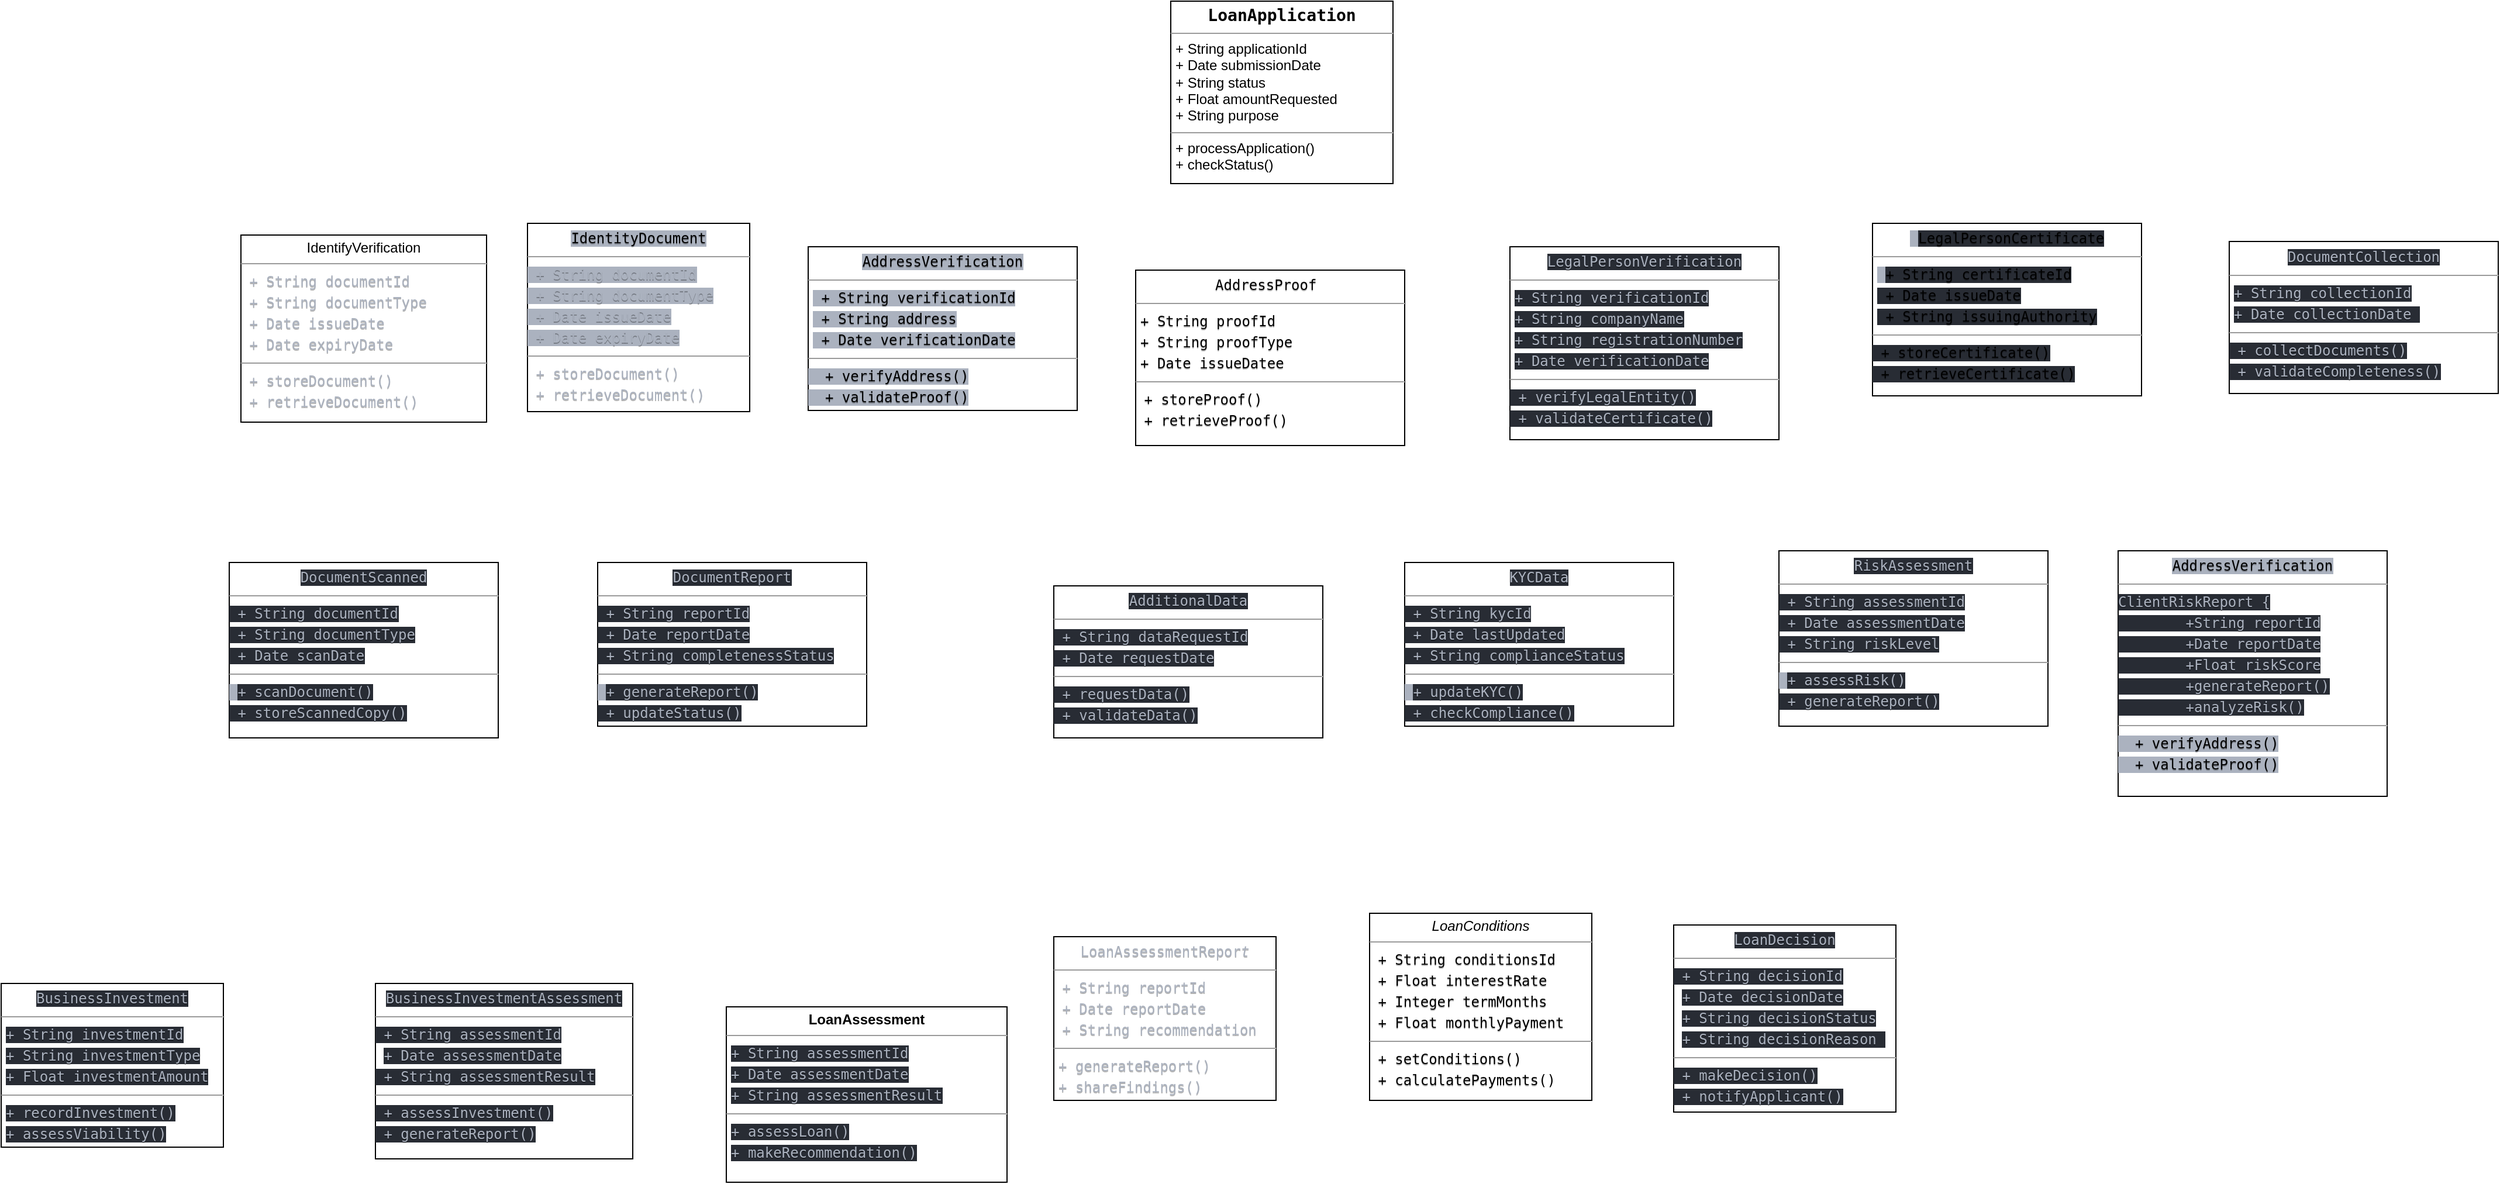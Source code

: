 <mxfile version="26.0.16">
  <diagram name="Page-1" id="c4acf3e9-155e-7222-9cf6-157b1a14988f">
    <mxGraphModel dx="1517" dy="267" grid="1" gridSize="10" guides="1" tooltips="1" connect="1" arrows="1" fold="1" page="1" pageScale="1" pageWidth="850" pageHeight="1100" background="none" math="0" shadow="0">
      <root>
        <mxCell id="0" />
        <mxCell id="1" parent="0" />
        <object label="&lt;h3 style=&quot;margin:0px;margin-top:4px;text-align:center;&quot;&gt;&lt;font face=&quot;Helvetica&quot;&gt;&lt;code&gt;LoanApplication&lt;/code&gt;&lt;/font&gt;&lt;/h3&gt;&lt;hr size=&quot;1&quot;&gt;&lt;p style=&quot;margin:0px;margin-left:4px;&quot;&gt;+ String applicationId&lt;/p&gt;&lt;p style=&quot;margin:0px;margin-left:4px;&quot;&gt;+ Date submissionDate&lt;/p&gt;&lt;p style=&quot;margin:0px;margin-left:4px;&quot;&gt;+ String status&lt;/p&gt;&lt;p style=&quot;margin:0px;margin-left:4px;&quot;&gt;+ Float amountRequested&lt;/p&gt;&lt;p style=&quot;margin:0px;margin-left:4px;&quot;&gt;+ String purpose&lt;/p&gt;&lt;hr size=&quot;1&quot;&gt;&lt;p style=&quot;margin:0px;margin-left:4px;&quot;&gt;+ processApplication()&lt;br&gt;+ checkStatus()&lt;/p&gt;" applicationId="String" id="5d2195bd80daf111-10">
          <mxCell style="verticalAlign=top;align=left;overflow=fill;fontSize=12;fontFamily=Helvetica;html=1;rounded=0;shadow=0;comic=0;labelBackgroundColor=none;strokeWidth=1" parent="1" vertex="1">
            <mxGeometry x="370" y="40" width="190" height="156" as="geometry" />
          </mxCell>
        </object>
        <mxCell id="LLJHBpCQEx9uSSTHhzXi-1" value="&lt;p style=&quot;margin:0px;margin-top:4px;text-align:center;&quot;&gt;&lt;code style=&quot;background: light-dark(rgb(40, 44, 52), transparent); text-shadow: rgba(0, 0, 0, 0.3) 0px 1px; font-family: &amp;quot;Fira Code&amp;quot;, &amp;quot;Fira Mono&amp;quot;, Menlo, Consolas, &amp;quot;DejaVu Sans Mono&amp;quot;, monospace; direction: ltr; text-align: left; white-space: pre; word-spacing: normal; word-break: normal; line-height: 1.5; tab-size: 2; hyphens: none; color: light-dark(rgb(171, 178, 191), rgb(255, 255, 255));&quot; class=&quot;language-mermaid&quot;&gt;&lt;span class=&quot;&quot;&gt;&lt;span class=&quot;&quot;&gt;LoanDecision&lt;/span&gt;&lt;/span&gt;&lt;/code&gt;&lt;/p&gt;&lt;hr size=&quot;1&quot;&gt;&lt;div&gt;&lt;code style=&quot;background: light-dark(rgb(40, 44, 52), transparent); text-shadow: rgba(0, 0, 0, 0.3) 0px 1px; font-family: &amp;quot;Fira Code&amp;quot;, &amp;quot;Fira Mono&amp;quot;, Menlo, Consolas, &amp;quot;DejaVu Sans Mono&amp;quot;, monospace; direction: ltr; text-align: left; white-space: pre; word-spacing: normal; word-break: normal; line-height: 1.5; tab-size: 2; hyphens: none; color: light-dark(rgb(171, 178, 191), rgb(255, 255, 255));&quot; class=&quot;language-mermaid&quot;&gt;&lt;span class=&quot;&quot;&gt; + String decisionId&lt;/span&gt;&lt;/code&gt;&lt;/div&gt;&lt;div&gt;&lt;code&gt;&amp;nbsp;&lt;/code&gt;&lt;code style=&quot;background: light-dark(rgb(40, 44, 52), transparent); text-shadow: rgba(0, 0, 0, 0.3) 0px 1px; font-family: &amp;quot;Fira Code&amp;quot;, &amp;quot;Fira Mono&amp;quot;, Menlo, Consolas, &amp;quot;DejaVu Sans Mono&amp;quot;, monospace; direction: ltr; text-align: left; white-space: pre; word-spacing: normal; word-break: normal; line-height: 1.5; tab-size: 2; hyphens: none; color: light-dark(rgb(171, 178, 191), rgb(255, 255, 255));&quot; class=&quot;language-mermaid&quot;&gt;&lt;span class=&quot;&quot;&gt;+ Date decisionDate&lt;/span&gt;&lt;/code&gt;&lt;/div&gt;&lt;div&gt;&lt;code&gt;&amp;nbsp;&lt;/code&gt;&lt;code style=&quot;background: light-dark(rgb(40, 44, 52), transparent); text-shadow: rgba(0, 0, 0, 0.3) 0px 1px; font-family: &amp;quot;Fira Code&amp;quot;, &amp;quot;Fira Mono&amp;quot;, Menlo, Consolas, &amp;quot;DejaVu Sans Mono&amp;quot;, monospace; direction: ltr; text-align: left; white-space: pre; word-spacing: normal; word-break: normal; line-height: 1.5; tab-size: 2; hyphens: none; color: light-dark(rgb(171, 178, 191), rgb(255, 255, 255));&quot; class=&quot;language-mermaid&quot;&gt;&lt;span class=&quot;&quot;&gt;+ String decisionStatus&lt;/span&gt;&lt;/code&gt;&lt;/div&gt;&lt;div&gt;&lt;code&gt;&amp;nbsp;&lt;/code&gt;&lt;code style=&quot;background: light-dark(rgb(40, 44, 52), transparent); text-shadow: rgba(0, 0, 0, 0.3) 0px 1px; font-family: &amp;quot;Fira Code&amp;quot;, &amp;quot;Fira Mono&amp;quot;, Menlo, Consolas, &amp;quot;DejaVu Sans Mono&amp;quot;, monospace; direction: ltr; text-align: left; white-space: pre; word-spacing: normal; word-break: normal; line-height: 1.5; tab-size: 2; hyphens: none; color: light-dark(rgb(171, 178, 191), rgb(255, 255, 255));&quot; class=&quot;language-mermaid&quot;&gt;&lt;span class=&quot;&quot;&gt;+ String decisionReason&lt;/span&gt;&lt;/code&gt;&lt;code style=&quot;background: light-dark(rgb(40, 44, 52), transparent); text-shadow: rgba(0, 0, 0, 0.3) 0px 1px; font-family: &amp;quot;Fira Code&amp;quot;, &amp;quot;Fira Mono&amp;quot;, Menlo, Consolas, &amp;quot;DejaVu Sans Mono&amp;quot;, monospace; direction: ltr; text-align: left; white-space: pre; word-spacing: normal; word-break: normal; line-height: 1.5; tab-size: 2; hyphens: none; color: light-dark(rgb(171, 178, 191), rgb(255, 255, 255));&quot; class=&quot;language-mermaid&quot;&gt;&lt;span class=&quot;&quot;&gt;&lt;span class=&quot;&quot;&gt; &lt;/span&gt;&lt;/span&gt;&lt;/code&gt;&lt;/div&gt;&lt;hr size=&quot;1&quot;&gt;&lt;code style=&quot;background: light-dark(rgb(40, 44, 52), transparent); text-shadow: rgba(0, 0, 0, 0.3) 0px 1px; font-family: &amp;quot;Fira Code&amp;quot;, &amp;quot;Fira Mono&amp;quot;, Menlo, Consolas, &amp;quot;DejaVu Sans Mono&amp;quot;, monospace; direction: ltr; text-align: left; white-space: pre; word-spacing: normal; word-break: normal; line-height: 1.5; tab-size: 2; hyphens: none; color: light-dark(rgb(171, 178, 191), rgb(255, 255, 255));&quot; class=&quot;language-mermaid&quot;&gt;&lt;span class=&quot;&quot;&gt;&lt;span class=&quot;&quot;&gt; + makeDecision&lt;/span&gt;&lt;span class=&quot;token punctuation&quot;&gt;(&lt;/span&gt;&lt;span class=&quot;token punctuation&quot;&gt;)&lt;/span&gt;&lt;span class=&quot;&quot;&gt;&lt;br&gt;&lt;/span&gt;&lt;/span&gt;&lt;span class=&quot;&quot;&gt;&lt;span class=&quot;&quot;&gt; + notifyApplicant&lt;/span&gt;&lt;span class=&quot;token punctuation&quot;&gt;(&lt;/span&gt;&lt;span class=&quot;token punctuation&quot;&gt;)&lt;/span&gt;&lt;/span&gt;&lt;/code&gt;" style="verticalAlign=top;align=left;overflow=fill;fontSize=12;fontFamily=Helvetica;html=1;rounded=0;shadow=0;comic=0;labelBackgroundColor=none;strokeWidth=1" parent="1" vertex="1">
          <mxGeometry x="800" y="830" width="190" height="160" as="geometry" />
        </mxCell>
        <mxCell id="LLJHBpCQEx9uSSTHhzXi-2" value="&lt;p style=&quot;margin:0px;margin-top:4px;text-align:center;&quot;&gt;&lt;code style=&quot;background: light-dark(rgb(40, 44, 52), transparent); text-shadow: rgba(0, 0, 0, 0.3) 0px 1px; font-family: &amp;quot;Fira Code&amp;quot;, &amp;quot;Fira Mono&amp;quot;, Menlo, Consolas, &amp;quot;DejaVu Sans Mono&amp;quot;, monospace; direction: ltr; text-align: left; white-space: pre; word-spacing: normal; word-break: normal; line-height: 1.5; tab-size: 2; hyphens: none; color: light-dark(rgb(171, 178, 191), rgb(255, 255, 255));&quot; class=&quot;language-mermaid&quot;&gt;&lt;span class=&quot;&quot;&gt;&lt;span class=&quot;&quot;&gt;BusinessInvestment&lt;/span&gt;&lt;/span&gt;&lt;/code&gt;&lt;/p&gt;&lt;hr size=&quot;1&quot;&gt;&lt;p style=&quot;margin:0px;margin-left:4px;&quot;&gt;&lt;code style=&quot;background: light-dark(rgb(40, 44, 52), transparent); text-shadow: rgba(0, 0, 0, 0.3) 0px 1px; font-family: &amp;quot;Fira Code&amp;quot;, &amp;quot;Fira Mono&amp;quot;, Menlo, Consolas, &amp;quot;DejaVu Sans Mono&amp;quot;, monospace; direction: ltr; text-align: left; white-space: pre; word-spacing: normal; word-break: normal; line-height: 1.5; tab-size: 2; hyphens: none; color: light-dark(rgb(171, 178, 191), rgb(255, 255, 255));&quot; class=&quot;language-mermaid&quot;&gt;&lt;span class=&quot;&quot;&gt;+ String investmentId&lt;br/&gt;&lt;/span&gt;&lt;span class=&quot;&quot;&gt;+ String investmentType&lt;br/&gt;&lt;/span&gt;&lt;span class=&quot;&quot;&gt;+ Float investmentAmount&lt;/span&gt;&lt;/code&gt;&lt;/p&gt;&lt;hr size=&quot;1&quot;&gt;&lt;p style=&quot;margin:0px;margin-left:4px;&quot;&gt;&lt;code style=&quot;background: light-dark(rgb(40, 44, 52), transparent); text-shadow: rgba(0, 0, 0, 0.3) 0px 1px; font-family: &amp;quot;Fira Code&amp;quot;, &amp;quot;Fira Mono&amp;quot;, Menlo, Consolas, &amp;quot;DejaVu Sans Mono&amp;quot;, monospace; direction: ltr; text-align: left; white-space: pre; word-spacing: normal; word-break: normal; line-height: 1.5; tab-size: 2; hyphens: none; color: light-dark(rgb(171, 178, 191), rgb(255, 255, 255));&quot; class=&quot;language-mermaid&quot;&gt;&lt;span class=&quot;&quot;&gt;&lt;span class=&quot;&quot;&gt;+ recordInvestment&lt;/span&gt;&lt;span class=&quot;token punctuation&quot;&gt;(&lt;/span&gt;&lt;span class=&quot;token punctuation&quot;&gt;)&lt;/span&gt;&lt;span class=&quot;&quot;&gt;&lt;br/&gt;&lt;/span&gt;&lt;/span&gt;&lt;span class=&quot;&quot;&gt;&lt;span class=&quot;&quot;&gt;+ assessViability&lt;/span&gt;&lt;span class=&quot;token punctuation&quot;&gt;(&lt;/span&gt;&lt;span class=&quot;token punctuation&quot;&gt;)&lt;/span&gt;&lt;/span&gt;&lt;/code&gt;&lt;/p&gt;" style="verticalAlign=top;align=left;overflow=fill;fontSize=12;fontFamily=Helvetica;html=1;rounded=0;shadow=0;comic=0;labelBackgroundColor=none;strokeWidth=1" parent="1" vertex="1">
          <mxGeometry x="-630" y="880" width="190" height="140" as="geometry" />
        </mxCell>
        <mxCell id="LLJHBpCQEx9uSSTHhzXi-3" value="&lt;p style=&quot;margin:0px;margin-top:4px;text-align:center;&quot;&gt;&lt;code style=&quot;background: light-dark(rgb(171, 178, 191), transparent); text-shadow: rgba(0, 0, 0, 0.3) 0px 1px; font-family: &amp;quot;Fira Code&amp;quot;, &amp;quot;Fira Mono&amp;quot;, Menlo, Consolas, &amp;quot;DejaVu Sans Mono&amp;quot;, monospace; direction: ltr; text-align: left; white-space: pre; word-spacing: normal; word-break: normal; line-height: 1.5; tab-size: 2; hyphens: none; color: light-dark(rgb(0, 0, 0), rgb(255, 255, 255));&quot; class=&quot;language-mermaid&quot;&gt;&lt;span class=&quot;&quot;&gt;&lt;span class=&quot;&quot;&gt;AddressVerification&lt;/span&gt;&lt;/span&gt;&lt;/code&gt;&lt;/p&gt;&lt;hr size=&quot;1&quot;&gt;&lt;p style=&quot;margin:0px;margin-left:4px;&quot;&gt;&lt;code style=&quot;background: light-dark(rgb(171, 178, 191), transparent); text-shadow: rgba(0, 0, 0, 0.3) 0px 1px; font-family: &amp;quot;Fira Code&amp;quot;, &amp;quot;Fira Mono&amp;quot;, Menlo, Consolas, &amp;quot;DejaVu Sans Mono&amp;quot;, monospace; direction: ltr; text-align: left; white-space: pre; word-spacing: normal; word-break: normal; line-height: 1.5; tab-size: 2; hyphens: none; color: rgb(171, 178, 191);&quot; class=&quot;language-mermaid&quot;&gt;&lt;span class=&quot;&quot;&gt;&lt;span class=&quot;&quot;&gt;&lt;/span&gt;&lt;/span&gt;&lt;/code&gt;&lt;code style=&quot;background: light-dark(rgb(171, 178, 191), transparent); text-shadow: rgba(0, 0, 0, 0.3) 0px 1px; font-family: &amp;quot;Fira Code&amp;quot;, &amp;quot;Fira Mono&amp;quot;, Menlo, Consolas, &amp;quot;DejaVu Sans Mono&amp;quot;, monospace; direction: ltr; text-align: left; white-space: pre; word-spacing: normal; word-break: normal; line-height: 1.5; tab-size: 2; hyphens: none; color: light-dark(rgb(0, 0, 0), rgb(255, 255, 255));&quot; class=&quot;language-mermaid&quot;&gt;&lt;span class=&quot;&quot;&gt; + String verificationId&lt;br&gt;&lt;/span&gt;&lt;span class=&quot;&quot;&gt; + String address&lt;br&gt;&lt;/span&gt;&lt;span class=&quot;&quot;&gt; + Date verificationDate&lt;/span&gt;&lt;/code&gt;&lt;/p&gt;&lt;hr size=&quot;1&quot;&gt;&lt;code style=&quot;background: light-dark(rgb(171, 178, 191), transparent); text-shadow: rgba(0, 0, 0, 0.3) 0px 1px; font-family: &amp;quot;Fira Code&amp;quot;, &amp;quot;Fira Mono&amp;quot;, Menlo, Consolas, &amp;quot;DejaVu Sans Mono&amp;quot;, monospace; direction: ltr; text-align: left; white-space: pre; word-spacing: normal; word-break: normal; line-height: 1.5; tab-size: 2; hyphens: none; color: light-dark(rgb(0, 0, 0), rgb(255, 255, 255));&quot; class=&quot;language-mermaid&quot;&gt;&lt;span class=&quot;&quot;&gt;&lt;span class=&quot;&quot;&gt;  + verifyAddress&lt;/span&gt;&lt;span class=&quot;token punctuation&quot;&gt;(&lt;/span&gt;&lt;span class=&quot;token punctuation&quot;&gt;)&lt;/span&gt;&lt;span class=&quot;&quot;&gt;&lt;br&gt;&lt;/span&gt;&lt;/span&gt;&lt;span class=&quot;&quot;&gt;&lt;span class=&quot;&quot;&gt;  + validateProof&lt;/span&gt;&lt;span class=&quot;token punctuation&quot;&gt;(&lt;/span&gt;&lt;span class=&quot;token punctuation&quot;&gt;)&lt;/span&gt;&lt;/span&gt;&lt;/code&gt;" style="verticalAlign=top;align=left;overflow=fill;fontSize=12;fontFamily=Helvetica;html=1;rounded=0;shadow=0;comic=0;labelBackgroundColor=none;strokeWidth=1" parent="1" vertex="1">
          <mxGeometry x="60" y="250" width="230" height="140" as="geometry" />
        </mxCell>
        <mxCell id="LLJHBpCQEx9uSSTHhzXi-4" value="&lt;p style=&quot;margin:0px;margin-top:4px;text-align:center;&quot;&gt;&lt;code style=&quot;background: light-dark(rgb(171, 178, 191), transparent); text-shadow: rgba(0, 0, 0, 0.3) 0px 1px; font-family: &amp;quot;Fira Code&amp;quot;, &amp;quot;Fira Mono&amp;quot;, Menlo, Consolas, &amp;quot;DejaVu Sans Mono&amp;quot;, monospace; direction: ltr; text-align: left; white-space: pre; word-spacing: normal; word-break: normal; line-height: 1.5; tab-size: 2; hyphens: none; color: light-dark(rgb(0, 0, 0), rgb(255, 255, 255));&quot; class=&quot;language-mermaid&quot;&gt;&lt;span class=&quot;&quot;&gt;&lt;span class=&quot;&quot;&gt;IdentityDocument&lt;/span&gt;&lt;/span&gt;&lt;/code&gt;&lt;/p&gt;&lt;hr size=&quot;1&quot;&gt;&lt;code style=&quot;background: light-dark(rgb(171, 178, 191), transparent); text-shadow: rgba(0, 0, 0, 0.3) 0px 1px; font-family: &amp;quot;Fira Code&amp;quot;, &amp;quot;Fira Mono&amp;quot;, Menlo, Consolas, &amp;quot;DejaVu Sans Mono&amp;quot;, monospace; direction: ltr; text-align: left; white-space: pre; word-spacing: normal; word-break: normal; line-height: 1.5; tab-size: 2; hyphens: none; color: light-dark(rgb(171, 178, 191), rgb(255, 255, 255));&quot; class=&quot;language-mermaid&quot;&gt;&lt;span class=&quot;&quot;&gt; + String documentId&lt;br&gt;&lt;/span&gt;&lt;span class=&quot;&quot;&gt; + String documentType&lt;br&gt;&lt;/span&gt;&lt;span class=&quot;&quot;&gt; + Date issueDate&lt;br&gt;&lt;/span&gt;&lt;span class=&quot;&quot;&gt; + Date expiryDate&lt;/span&gt;&lt;/code&gt;&lt;hr size=&quot;1&quot;&gt;&lt;code style=&quot;background-position: 0% 0%; background-repeat: repeat; background-attachment: scroll; background-image: none; background-size: auto; background-origin: padding-box; background-clip: border-box; text-shadow: rgba(0, 0, 0, 0.3) 0px 1px; font-family: &amp;quot;Fira Code&amp;quot;, &amp;quot;Fira Mono&amp;quot;, Menlo, Consolas, &amp;quot;DejaVu Sans Mono&amp;quot;, monospace; direction: ltr; text-align: left; white-space: pre; word-spacing: normal; word-break: normal; line-height: 1.5; tab-size: 2; hyphens: none; color: light-dark(rgb(171, 178, 191), rgb(255, 255, 255));&quot; class=&quot;language-mermaid&quot;&gt;&lt;span class=&quot;&quot;&gt;&lt;span class=&quot;&quot;&gt; + storeDocument&lt;/span&gt;&lt;span class=&quot;token punctuation&quot;&gt;(&lt;/span&gt;&lt;span class=&quot;token punctuation&quot;&gt;)&lt;/span&gt;&lt;span class=&quot;&quot;&gt;&lt;br&gt;&lt;/span&gt;&lt;/span&gt;&lt;span class=&quot;&quot;&gt;&lt;span class=&quot;&quot;&gt; + retrieveDocument&lt;/span&gt;&lt;span class=&quot;token punctuation&quot;&gt;(&lt;/span&gt;&lt;span class=&quot;token punctuation&quot;&gt;)&lt;/span&gt;&lt;/span&gt;&lt;/code&gt;" style="verticalAlign=top;align=left;overflow=fill;fontSize=12;fontFamily=Helvetica;html=1;rounded=0;shadow=0;comic=0;labelBackgroundColor=none;strokeWidth=1" parent="1" vertex="1">
          <mxGeometry x="-180" y="230" width="190" height="161" as="geometry" />
        </mxCell>
        <mxCell id="LLJHBpCQEx9uSSTHhzXi-5" value="&lt;p style=&quot;margin:0px;margin-top:4px;text-align:center;&quot;&gt;&lt;span&gt;IdentifyVerification&lt;/span&gt;&lt;/p&gt;&lt;hr size=&quot;1&quot;&gt;&lt;code style=&quot;background-position: 0% 0%; background-repeat: repeat; background-attachment: scroll; background-image: none; background-size: auto; background-origin: padding-box; background-clip: border-box; text-shadow: rgba(0, 0, 0, 0.3) 0px 1px; font-family: &amp;quot;Fira Code&amp;quot;, &amp;quot;Fira Mono&amp;quot;, Menlo, Consolas, &amp;quot;DejaVu Sans Mono&amp;quot;, monospace; direction: ltr; text-align: left; white-space: pre; word-spacing: normal; word-break: normal; line-height: 1.5; tab-size: 2; hyphens: none; color: light-dark(rgb(171, 178, 191), rgb(255, 255, 255));&quot; class=&quot;language-mermaid&quot;&gt;&lt;span class=&quot;&quot;&gt; + String documentId&lt;br&gt;&lt;/span&gt;&lt;span class=&quot;&quot;&gt; + String documentType&lt;br&gt;&lt;/span&gt;&lt;span class=&quot;&quot;&gt; + Date issueDate&lt;br&gt;&lt;/span&gt;&lt;span class=&quot;&quot;&gt; + Date expiryDate&lt;/span&gt;&lt;/code&gt;&lt;hr size=&quot;1&quot;&gt;&lt;code style=&quot;background-position: 0% 0%; background-repeat: repeat; background-attachment: scroll; background-image: none; background-size: auto; background-origin: padding-box; background-clip: border-box; text-shadow: rgba(0, 0, 0, 0.3) 0px 1px; font-family: &amp;quot;Fira Code&amp;quot;, &amp;quot;Fira Mono&amp;quot;, Menlo, Consolas, &amp;quot;DejaVu Sans Mono&amp;quot;, monospace; direction: ltr; text-align: left; white-space: pre; word-spacing: normal; word-break: normal; line-height: 1.5; tab-size: 2; hyphens: none; color: light-dark(rgb(171, 178, 191), rgb(255, 255, 255));&quot; class=&quot;language-mermaid&quot;&gt;&lt;span class=&quot;&quot;&gt;&lt;span class=&quot;&quot;&gt; + storeDocument&lt;/span&gt;&lt;span class=&quot;token punctuation&quot;&gt;(&lt;/span&gt;&lt;span class=&quot;token punctuation&quot;&gt;)&lt;/span&gt;&lt;span class=&quot;&quot;&gt;&lt;br&gt;&lt;/span&gt;&lt;/span&gt;&lt;span class=&quot;&quot;&gt;&lt;span class=&quot;&quot;&gt; + retrieveDocument&lt;/span&gt;&lt;span class=&quot;token punctuation&quot;&gt;(&lt;/span&gt;&lt;span class=&quot;token punctuation&quot;&gt;)&lt;/span&gt;&lt;/span&gt;&lt;/code&gt;" style="verticalAlign=top;align=left;overflow=fill;fontSize=12;fontFamily=Helvetica;html=1;rounded=0;shadow=0;comic=0;labelBackgroundColor=none;strokeWidth=1" parent="1" vertex="1">
          <mxGeometry x="-425" y="240" width="210" height="160" as="geometry" />
        </mxCell>
        <mxCell id="LLJHBpCQEx9uSSTHhzXi-9" value="&lt;p style=&quot;margin:0px;margin-top:4px;text-align:center;&quot;&gt;&lt;code style=&quot;background: light-dark(rgb(40, 44, 52), transparent); text-shadow: rgba(0, 0, 0, 0.3) 0px 1px; font-family: &amp;quot;Fira Code&amp;quot;, &amp;quot;Fira Mono&amp;quot;, Menlo, Consolas, &amp;quot;DejaVu Sans Mono&amp;quot;, monospace; direction: ltr; text-align: left; white-space: pre; word-spacing: normal; word-break: normal; line-height: 1.5; tab-size: 2; hyphens: none; color: light-dark(rgb(171, 178, 191), rgb(255, 255, 255));&quot; class=&quot;language-mermaid&quot;&gt;&lt;span class=&quot;&quot;&gt;&lt;span class=&quot;&quot;&gt;BusinessInvestmentAssessment&lt;/span&gt;&lt;/span&gt;&lt;/code&gt;&lt;/p&gt;&lt;hr size=&quot;1&quot;&gt;&lt;div&gt;&lt;code style=&quot;background: light-dark(rgb(40, 44, 52), transparent); text-shadow: rgba(0, 0, 0, 0.3) 0px 1px; font-family: &amp;quot;Fira Code&amp;quot;, &amp;quot;Fira Mono&amp;quot;, Menlo, Consolas, &amp;quot;DejaVu Sans Mono&amp;quot;, monospace; direction: ltr; text-align: left; white-space: pre; word-spacing: normal; word-break: normal; line-height: 1.5; tab-size: 2; hyphens: none; color: light-dark(rgb(171, 178, 191), rgb(255, 255, 255));&quot; class=&quot;language-mermaid&quot;&gt;&lt;span class=&quot;&quot;&gt; + String assessmentId&lt;/span&gt;&lt;/code&gt;&lt;/div&gt;&lt;div&gt;&lt;code&gt;&amp;nbsp;&lt;/code&gt;&lt;code style=&quot;background: light-dark(rgb(40, 44, 52), transparent); text-shadow: rgba(0, 0, 0, 0.3) 0px 1px; font-family: &amp;quot;Fira Code&amp;quot;, &amp;quot;Fira Mono&amp;quot;, Menlo, Consolas, &amp;quot;DejaVu Sans Mono&amp;quot;, monospace; direction: ltr; text-align: left; white-space: pre; word-spacing: normal; word-break: normal; line-height: 1.5; tab-size: 2; hyphens: none; color: light-dark(rgb(171, 178, 191), rgb(255, 255, 255));&quot; class=&quot;language-mermaid&quot;&gt;&lt;span class=&quot;&quot;&gt;+ Date assessmentDate&lt;/span&gt;&lt;/code&gt;&lt;/div&gt;&lt;div&gt;&lt;code style=&quot;background: light-dark(rgb(40, 44, 52), transparent); text-shadow: rgba(0, 0, 0, 0.3) 0px 1px; font-family: &amp;quot;Fira Code&amp;quot;, &amp;quot;Fira Mono&amp;quot;, Menlo, Consolas, &amp;quot;DejaVu Sans Mono&amp;quot;, monospace; direction: ltr; text-align: left; white-space: pre; word-spacing: normal; word-break: normal; line-height: 1.5; tab-size: 2; hyphens: none; color: light-dark(rgb(171, 178, 191), rgb(255, 255, 255));&quot; class=&quot;language-mermaid&quot;&gt;&lt;span class=&quot;&quot;&gt; + String assessmentResult&lt;/span&gt;&lt;/code&gt;&lt;/div&gt;&lt;hr size=&quot;1&quot;&gt;&lt;div&gt;&lt;code style=&quot;background: light-dark(rgb(40, 44, 52), transparent); text-shadow: rgba(0, 0, 0, 0.3) 0px 1px; font-family: &amp;quot;Fira Code&amp;quot;, &amp;quot;Fira Mono&amp;quot;, Menlo, Consolas, &amp;quot;DejaVu Sans Mono&amp;quot;, monospace; direction: ltr; text-align: left; white-space: pre; word-spacing: normal; word-break: normal; line-height: 1.5; tab-size: 2; hyphens: none; color: light-dark(rgb(171, 178, 191), rgb(255, 255, 255));&quot; class=&quot;language-mermaid&quot;&gt;&lt;span class=&quot;&quot;&gt;&lt;span class=&quot;&quot;&gt; + assessInvestment&lt;/span&gt;&lt;span class=&quot;token punctuation&quot;&gt;(&lt;/span&gt;&lt;span class=&quot;token punctuation&quot;&gt;)&lt;/span&gt;&lt;span class=&quot;&quot;&gt;&lt;/span&gt;&lt;/span&gt;&lt;span class=&quot;&quot;&gt;&lt;span class=&quot;&quot;&gt;&lt;/span&gt;&lt;/span&gt;&lt;/code&gt;&lt;code style=&quot;background: light-dark(rgb(40, 44, 52), transparent); text-shadow: rgba(0, 0, 0, 0.3) 0px 1px; font-family: &amp;quot;Fira Code&amp;quot;, &amp;quot;Fira Mono&amp;quot;, Menlo, Consolas, &amp;quot;DejaVu Sans Mono&amp;quot;, monospace; direction: ltr; text-align: left; white-space: pre; word-spacing: normal; word-break: normal; line-height: 1.5; tab-size: 2; hyphens: none; color: light-dark(rgb(171, 178, 191), rgb(255, 255, 255));&quot; class=&quot;language-mermaid&quot;&gt;&lt;span class=&quot;&quot;&gt;&lt;span class=&quot;&quot;&gt;&lt;br&gt;&lt;/span&gt;&lt;/span&gt;&lt;/code&gt;&lt;/div&gt;&lt;div&gt;&lt;code style=&quot;background: light-dark(rgb(40, 44, 52), transparent); text-shadow: rgba(0, 0, 0, 0.3) 0px 1px; font-family: &amp;quot;Fira Code&amp;quot;, &amp;quot;Fira Mono&amp;quot;, Menlo, Consolas, &amp;quot;DejaVu Sans Mono&amp;quot;, monospace; direction: ltr; text-align: left; white-space: pre; word-spacing: normal; word-break: normal; line-height: 1.5; tab-size: 2; hyphens: none; color: light-dark(rgb(171, 178, 191), rgb(255, 255, 255));&quot; class=&quot;language-mermaid&quot;&gt;&lt;span class=&quot;&quot;&gt;&lt;span class=&quot;&quot;&gt; + generateReport&lt;/span&gt;&lt;span class=&quot;token punctuation&quot;&gt;(&lt;/span&gt;&lt;span class=&quot;token punctuation&quot;&gt;)&lt;/span&gt;&lt;/span&gt;&lt;/code&gt;&lt;/div&gt;" style="verticalAlign=top;align=left;overflow=fill;fontSize=12;fontFamily=Helvetica;html=1;rounded=0;shadow=0;comic=0;labelBackgroundColor=none;strokeWidth=1" parent="1" vertex="1">
          <mxGeometry x="-310" y="880" width="220" height="150" as="geometry" />
        </mxCell>
        <mxCell id="LLJHBpCQEx9uSSTHhzXi-10" value="&lt;p style=&quot;margin:0px;margin-top:4px;text-align:center;&quot;&gt;&lt;b&gt;LoanAssessment&lt;/b&gt;&lt;/p&gt;&lt;hr size=&quot;1&quot;&gt;&lt;p style=&quot;margin:0px;margin-left:4px;&quot;&gt;&lt;code style=&quot;background: light-dark(rgb(40, 44, 52), transparent); text-shadow: rgba(0, 0, 0, 0.3) 0px 1px; font-family: &amp;quot;Fira Code&amp;quot;, &amp;quot;Fira Mono&amp;quot;, Menlo, Consolas, &amp;quot;DejaVu Sans Mono&amp;quot;, monospace; direction: ltr; text-align: left; white-space: pre; word-spacing: normal; word-break: normal; line-height: 1.5; tab-size: 2; hyphens: none; color: light-dark(rgb(171, 178, 191), rgb(255, 255, 255));&quot; class=&quot;language-mermaid&quot;&gt;&lt;span class=&quot;&quot;&gt;&lt;span class=&quot;&quot;&gt;&lt;/span&gt;&lt;/span&gt;&lt;span class=&quot;&quot;&gt;+ String assessmentId&lt;br&gt;&lt;/span&gt;&lt;span class=&quot;&quot;&gt;+ Date assessmentDate&lt;br&gt;&lt;/span&gt;&lt;span class=&quot;&quot;&gt;+ String assessmentResult&lt;/span&gt;&lt;/code&gt;&lt;/p&gt;&lt;hr size=&quot;1&quot;&gt;&lt;p style=&quot;margin:0px;margin-left:4px;&quot;&gt;&lt;code style=&quot;background: light-dark(rgb(40, 44, 52), transparent); text-shadow: rgba(0, 0, 0, 0.3) 0px 1px; font-family: &amp;quot;Fira Code&amp;quot;, &amp;quot;Fira Mono&amp;quot;, Menlo, Consolas, &amp;quot;DejaVu Sans Mono&amp;quot;, monospace; direction: ltr; text-align: left; white-space: pre; word-spacing: normal; word-break: normal; line-height: 1.5; tab-size: 2; hyphens: none; color: light-dark(rgb(171, 178, 191), rgb(255, 255, 255));&quot; class=&quot;language-mermaid&quot;&gt;&lt;span class=&quot;&quot;&gt;&lt;span class=&quot;&quot;&gt;+ assessLoan&lt;/span&gt;&lt;span class=&quot;token punctuation&quot;&gt;(&lt;/span&gt;&lt;span class=&quot;token punctuation&quot;&gt;)&lt;/span&gt;&lt;span class=&quot;&quot;&gt;&lt;br&gt;&lt;/span&gt;&lt;/span&gt;&lt;span class=&quot;&quot;&gt;&lt;span class=&quot;&quot;&gt;+ makeRecommendation&lt;/span&gt;&lt;span class=&quot;token punctuation&quot;&gt;(&lt;/span&gt;&lt;span class=&quot;token punctuation&quot;&gt;)&lt;/span&gt;&lt;/span&gt;&lt;/code&gt;&lt;/p&gt;" style="verticalAlign=top;align=left;overflow=fill;fontSize=12;fontFamily=Helvetica;html=1;rounded=0;shadow=0;comic=0;labelBackgroundColor=none;strokeWidth=1" parent="1" vertex="1">
          <mxGeometry x="-10" y="900" width="240" height="150" as="geometry" />
        </mxCell>
        <mxCell id="LLJHBpCQEx9uSSTHhzXi-12" value="&lt;p style=&quot;margin:0px;margin-top:4px;text-align:center;&quot;&gt;&lt;code style=&quot;background-position: 0% 0%; background-repeat: repeat; background-attachment: scroll; background-image: none; background-size: auto; background-origin: padding-box; background-clip: border-box; text-shadow: rgba(0, 0, 0, 0.3) 0px 1px; font-family: &amp;quot;Fira Code&amp;quot;, &amp;quot;Fira Mono&amp;quot;, Menlo, Consolas, &amp;quot;DejaVu Sans Mono&amp;quot;, monospace; direction: ltr; text-align: left; white-space: pre; word-spacing: normal; word-break: normal; line-height: 1.5; tab-size: 2; hyphens: none; color: light-dark(rgb(171, 178, 191), rgb(255, 255, 255));&quot; class=&quot;language-mermaid&quot;&gt;&lt;span class=&quot;&quot;&gt;&lt;span class=&quot;&quot;&gt;LoanAssessmentRepor&lt;i&gt;t&lt;/i&gt;&lt;/span&gt;&lt;/span&gt;&lt;/code&gt;&lt;/p&gt;&lt;hr size=&quot;1&quot;&gt;&lt;code style=&quot;background-position: 0% 0%; background-repeat: repeat; background-attachment: scroll; background-image: none; background-size: auto; background-origin: padding-box; background-clip: border-box; text-shadow: rgba(0, 0, 0, 0.3) 0px 1px; font-family: &amp;quot;Fira Code&amp;quot;, &amp;quot;Fira Mono&amp;quot;, Menlo, Consolas, &amp;quot;DejaVu Sans Mono&amp;quot;, monospace; direction: ltr; text-align: left; white-space: pre; word-spacing: normal; word-break: normal; line-height: 1.5; tab-size: 2; hyphens: none; color: light-dark(rgb(171, 178, 191), rgb(255, 255, 255));&quot; class=&quot;language-mermaid&quot;&gt;&lt;span class=&quot;&quot;&gt;&lt;span class=&quot;&quot;&gt;&lt;/span&gt;&lt;/span&gt;&lt;span class=&quot;&quot;&gt; + String reportId&lt;br&gt;&lt;/span&gt;&lt;span class=&quot;&quot;&gt; + Date reportDate&lt;br&gt;&lt;/span&gt;&lt;span class=&quot;&quot;&gt; + String recommendation&lt;/span&gt;&lt;/code&gt;&lt;hr size=&quot;1&quot;&gt;&lt;p style=&quot;margin:0px;margin-left:4px;&quot;&gt;&lt;code style=&quot;background-position: 0% 0%; background-repeat: repeat; background-attachment: scroll; background-image: none; background-size: auto; background-origin: padding-box; background-clip: border-box; text-shadow: rgba(0, 0, 0, 0.3) 0px 1px; font-family: &amp;quot;Fira Code&amp;quot;, &amp;quot;Fira Mono&amp;quot;, Menlo, Consolas, &amp;quot;DejaVu Sans Mono&amp;quot;, monospace; direction: ltr; text-align: left; white-space: pre; word-spacing: normal; word-break: normal; line-height: 1.5; tab-size: 2; hyphens: none; color: light-dark(rgb(171, 178, 191), rgb(255, 255, 255));&quot; class=&quot;language-mermaid&quot;&gt;&lt;span class=&quot;&quot;&gt;&lt;span class=&quot;&quot;&gt;+ generateReport&lt;/span&gt;&lt;span class=&quot;token punctuation&quot;&gt;(&lt;/span&gt;&lt;span class=&quot;token punctuation&quot;&gt;)&lt;/span&gt;&lt;span class=&quot;&quot;&gt;&lt;br&gt;&lt;/span&gt;&lt;/span&gt;&lt;span class=&quot;&quot;&gt;&lt;span class=&quot;&quot;&gt;+ shareFindings&lt;/span&gt;&lt;span class=&quot;token punctuation&quot;&gt;(&lt;/span&gt;&lt;span class=&quot;token punctuation&quot;&gt;)&lt;/span&gt;&lt;/span&gt;&lt;/code&gt;&lt;/p&gt;" style="verticalAlign=top;align=left;overflow=fill;fontSize=12;fontFamily=Helvetica;html=1;rounded=0;shadow=0;comic=0;labelBackgroundColor=none;strokeWidth=1" parent="1" vertex="1">
          <mxGeometry x="270" y="840" width="190" height="140" as="geometry" />
        </mxCell>
        <mxCell id="LLJHBpCQEx9uSSTHhzXi-13" value="&lt;p style=&quot;margin:0px;margin-top:4px;text-align:center;&quot;&gt;&lt;i&gt;LoanConditions&lt;/i&gt;&lt;/p&gt;&lt;hr size=&quot;1&quot;&gt;&lt;code style=&quot;background-position: 0% 0%; background-repeat: repeat; background-attachment: scroll; background-image: none; background-size: auto; background-origin: padding-box; background-clip: border-box; text-shadow: rgba(0, 0, 0, 0.3) 0px 1px; font-family: &amp;quot;Fira Code&amp;quot;, &amp;quot;Fira Mono&amp;quot;, Menlo, Consolas, &amp;quot;DejaVu Sans Mono&amp;quot;, monospace; direction: ltr; text-align: left; white-space: pre; word-spacing: normal; word-break: normal; line-height: 1.5; tab-size: 2; hyphens: none; color: light-dark(rgb(0, 0, 0), rgb(255, 255, 255));&quot; class=&quot;language-mermaid&quot;&gt;&lt;span class=&quot;&quot;&gt; + String conditionsId&lt;br&gt;&lt;/span&gt;&lt;span class=&quot;&quot;&gt; + Float interestRate&lt;br&gt;&lt;/span&gt;&lt;span class=&quot;&quot;&gt; + Integer termMonths&lt;br&gt;&lt;/span&gt;&lt;span class=&quot;&quot;&gt; + Float monthlyPayment&lt;/span&gt;&lt;/code&gt;&lt;p style=&quot;margin:0px;margin-left:4px;&quot;&gt;&lt;/p&gt;&lt;hr size=&quot;1&quot;&gt;&lt;div&gt;&lt;code style=&quot;background-position: 0% 0%; background-repeat: repeat; background-attachment: scroll; background-image: none; background-size: auto; background-origin: padding-box; background-clip: border-box; text-shadow: rgba(0, 0, 0, 0.3) 0px 1px; font-family: &amp;quot;Fira Code&amp;quot;, &amp;quot;Fira Mono&amp;quot;, Menlo, Consolas, &amp;quot;DejaVu Sans Mono&amp;quot;, monospace; direction: ltr; text-align: left; white-space: pre; word-spacing: normal; word-break: normal; line-height: 1.5; tab-size: 2; hyphens: none; color: light-dark(rgb(0, 0, 0), rgb(255, 255, 255));&quot; class=&quot;language-mermaid&quot;&gt;&lt;span class=&quot;&quot;&gt;&lt;span class=&quot;&quot;&gt; + setConditions&lt;/span&gt;&lt;span class=&quot;token punctuation&quot;&gt;(&lt;/span&gt;&lt;span class=&quot;token punctuation&quot;&gt;)&lt;/span&gt;&lt;span class=&quot;&quot;&gt;&lt;/span&gt;&lt;/span&gt;&lt;span class=&quot;&quot;&gt;&lt;span class=&quot;&quot;&gt;&lt;/span&gt;&lt;/span&gt;&lt;/code&gt;&lt;code style=&quot;background-position: 0% 0%; background-repeat: repeat; background-attachment: scroll; background-image: none; background-size: auto; background-origin: padding-box; background-clip: border-box; text-shadow: rgba(0, 0, 0, 0.3) 0px 1px; font-family: &amp;quot;Fira Code&amp;quot;, &amp;quot;Fira Mono&amp;quot;, Menlo, Consolas, &amp;quot;DejaVu Sans Mono&amp;quot;, monospace; direction: ltr; text-align: left; white-space: pre; word-spacing: normal; word-break: normal; line-height: 1.5; tab-size: 2; hyphens: none; color: light-dark(rgb(0, 0, 0), rgb(255, 255, 255));&quot; class=&quot;language-mermaid&quot;&gt;&lt;span class=&quot;&quot;&gt;&lt;span class=&quot;&quot;&gt;&lt;br&gt;&lt;/span&gt;&lt;/span&gt;&lt;/code&gt;&lt;/div&gt;&lt;div&gt;&lt;code style=&quot;background-position: 0% 0%; background-repeat: repeat; background-attachment: scroll; background-image: none; background-size: auto; background-origin: padding-box; background-clip: border-box; text-shadow: rgba(0, 0, 0, 0.3) 0px 1px; font-family: &amp;quot;Fira Code&amp;quot;, &amp;quot;Fira Mono&amp;quot;, Menlo, Consolas, &amp;quot;DejaVu Sans Mono&amp;quot;, monospace; direction: ltr; text-align: left; white-space: pre; word-spacing: normal; word-break: normal; line-height: 1.5; tab-size: 2; hyphens: none; color: light-dark(rgb(0, 0, 0), rgb(255, 255, 255));&quot; class=&quot;language-mermaid&quot;&gt;&lt;span class=&quot;&quot;&gt;&lt;span class=&quot;&quot;&gt; + calculatePayments&lt;/span&gt;&lt;/span&gt;&lt;/code&gt;&lt;code&gt;()&lt;/code&gt;&lt;/div&gt;" style="verticalAlign=top;align=left;overflow=fill;fontSize=12;fontFamily=Helvetica;html=1;rounded=0;shadow=0;comic=0;labelBackgroundColor=none;strokeWidth=1" parent="1" vertex="1">
          <mxGeometry x="540" y="820" width="190" height="160" as="geometry" />
        </mxCell>
        <mxCell id="LLJHBpCQEx9uSSTHhzXi-19" value="&lt;p style=&quot;margin:0px;margin-top:4px;text-align:center;&quot;&gt;&lt;code style=&quot;background-position: 0% 0%; background-repeat: repeat; background-attachment: scroll; background-image: none; background-size: auto; background-origin: padding-box; background-clip: border-box; text-shadow: rgba(0, 0, 0, 0.3) 0px 1px; font-family: &amp;quot;Fira Code&amp;quot;, &amp;quot;Fira Mono&amp;quot;, Menlo, Consolas, &amp;quot;DejaVu Sans Mono&amp;quot;, monospace; direction: ltr; text-align: left; white-space: pre; word-spacing: normal; word-break: normal; line-height: 1.5; tab-size: 2; hyphens: none; color: light-dark(rgb(0, 0, 0), rgb(255, 255, 255));&quot; class=&quot;language-mermaid&quot;&gt;&lt;span class=&quot;&quot;&gt;&lt;span class=&quot;&quot;&gt;AddressProof &lt;/span&gt;&lt;/span&gt;&lt;/code&gt;&lt;/p&gt;&lt;hr size=&quot;1&quot;&gt;&lt;p style=&quot;margin:0px;margin-left:4px;&quot;&gt;&lt;code style=&quot;background: light-dark(rgb(171, 178, 191), transparent); text-shadow: rgba(0, 0, 0, 0.3) 0px 1px; font-family: &amp;quot;Fira Code&amp;quot;, &amp;quot;Fira Mono&amp;quot;, Menlo, Consolas, &amp;quot;DejaVu Sans Mono&amp;quot;, monospace; direction: ltr; text-align: left; white-space: pre; word-spacing: normal; word-break: normal; line-height: 1.5; tab-size: 2; hyphens: none; color: rgb(171, 178, 191);&quot; class=&quot;language-mermaid&quot;&gt;&lt;span class=&quot;&quot;&gt;&lt;span class=&quot;&quot;&gt;&lt;/span&gt;&lt;/span&gt;&lt;/code&gt;&lt;code style=&quot;background-position: 0% 0%; background-repeat: repeat; background-attachment: scroll; background-image: none; background-size: auto; background-origin: padding-box; background-clip: border-box; text-shadow: rgba(0, 0, 0, 0.3) 0px 1px; font-family: &amp;quot;Fira Code&amp;quot;, &amp;quot;Fira Mono&amp;quot;, Menlo, Consolas, &amp;quot;DejaVu Sans Mono&amp;quot;, monospace; direction: ltr; text-align: left; white-space: pre; word-spacing: normal; word-break: normal; line-height: 1.5; tab-size: 2; hyphens: none; color: light-dark(rgb(0, 0, 0), rgb(255, 255, 255));&quot; class=&quot;language-mermaid&quot;&gt;&lt;span class=&quot;&quot;&gt;&lt;span class=&quot;&quot;&gt;&lt;/span&gt;&lt;/span&gt;&lt;span class=&quot;&quot;&gt;+ String proofId&lt;br&gt;&lt;/span&gt;&lt;span class=&quot;&quot;&gt;+ String proofType&lt;/span&gt;&lt;span class=&quot;&quot;&gt;&lt;br&gt;&lt;/span&gt;&lt;/code&gt;&lt;/p&gt;&lt;p style=&quot;margin:0px;margin-left:4px;&quot;&gt;&lt;code style=&quot;background-position: 0% 0%; background-repeat: repeat; background-attachment: scroll; background-image: none; background-size: auto; background-origin: padding-box; background-clip: border-box; text-shadow: rgba(0, 0, 0, 0.3) 0px 1px; font-family: &amp;quot;Fira Code&amp;quot;, &amp;quot;Fira Mono&amp;quot;, Menlo, Consolas, &amp;quot;DejaVu Sans Mono&amp;quot;, monospace; direction: ltr; text-align: left; white-space: pre; word-spacing: normal; word-break: normal; line-height: 1.5; tab-size: 2; hyphens: none; color: light-dark(rgb(0, 0, 0), rgb(255, 255, 255));&quot; class=&quot;language-mermaid&quot;&gt;&lt;span class=&quot;&quot;&gt;+ Date issueDate&lt;/span&gt;&lt;/code&gt;&lt;code style=&quot;background-position: 0% 0%; background-repeat: repeat; background-attachment: scroll; background-image: none; background-size: auto; background-origin: padding-box; background-clip: border-box; text-shadow: rgba(0, 0, 0, 0.3) 0px 1px; font-family: &amp;quot;Fira Code&amp;quot;, &amp;quot;Fira Mono&amp;quot;, Menlo, Consolas, &amp;quot;DejaVu Sans Mono&amp;quot;, monospace; direction: ltr; text-align: left; white-space: pre; word-spacing: normal; word-break: normal; line-height: 1.5; tab-size: 2; hyphens: none; color: light-dark(rgb(0, 0, 0), rgb(255, 255, 255));&quot; class=&quot;language-mermaid&quot;&gt;&lt;span class=&quot;&quot;&gt;e&lt;/span&gt;&lt;/code&gt;&lt;/p&gt;&lt;hr size=&quot;1&quot;&gt;&lt;code style=&quot;background-position: 0% 0%; background-repeat: repeat; background-attachment: scroll; background-image: none; background-size: auto; background-origin: padding-box; background-clip: border-box; text-shadow: rgba(0, 0, 0, 0.3) 0px 1px; font-family: &amp;quot;Fira Code&amp;quot;, &amp;quot;Fira Mono&amp;quot;, Menlo, Consolas, &amp;quot;DejaVu Sans Mono&amp;quot;, monospace; direction: ltr; text-align: left; white-space: pre; word-spacing: normal; word-break: normal; line-height: 1.5; tab-size: 2; hyphens: none; color: light-dark(rgb(0, 0, 0), rgb(255, 255, 255));&quot; class=&quot;language-mermaid&quot;&gt;&lt;span class=&quot;&quot;&gt;&lt;span class=&quot;&quot;&gt; + storeProof&lt;/span&gt;&lt;span class=&quot;token punctuation&quot;&gt;(&lt;/span&gt;&lt;span class=&quot;token punctuation&quot;&gt;)&lt;/span&gt;&lt;span class=&quot;&quot;&gt;&lt;br&gt;&lt;/span&gt;&lt;/span&gt;&lt;span class=&quot;&quot;&gt;&lt;span class=&quot;&quot;&gt; + retrieveProof&lt;/span&gt;&lt;span class=&quot;token punctuation&quot;&gt;(&lt;/span&gt;&lt;span class=&quot;token punctuation&quot;&gt;)&lt;/span&gt;&lt;/span&gt;&lt;/code&gt;" style="verticalAlign=top;align=left;overflow=fill;fontSize=12;fontFamily=Helvetica;html=1;rounded=0;shadow=0;comic=0;labelBackgroundColor=none;strokeWidth=1" parent="1" vertex="1">
          <mxGeometry x="340" y="270" width="230" height="150" as="geometry" />
        </mxCell>
        <mxCell id="LLJHBpCQEx9uSSTHhzXi-20" value="&lt;p style=&quot;margin:0px;margin-top:4px;text-align:center;&quot;&gt;&lt;code style=&quot;background: light-dark(rgb(40, 44, 52), transparent); text-shadow: rgba(0, 0, 0, 0.3) 0px 1px; font-family: &amp;quot;Fira Code&amp;quot;, &amp;quot;Fira Mono&amp;quot;, Menlo, Consolas, &amp;quot;DejaVu Sans Mono&amp;quot;, monospace; direction: ltr; text-align: left; white-space: pre; word-spacing: normal; word-break: normal; line-height: 1.5; tab-size: 2; hyphens: none; color: light-dark(rgb(171, 178, 191), rgb(255, 255, 255));&quot; class=&quot;language-mermaid&quot;&gt;&lt;span class=&quot;&quot;&gt;&lt;span class=&quot;&quot;&gt;DocumentCollection&lt;/span&gt;&lt;/span&gt;&lt;/code&gt;&lt;/p&gt;&lt;hr size=&quot;1&quot;&gt;&lt;p style=&quot;margin:0px;margin-left:4px;&quot;&gt;&lt;code style=&quot;background: light-dark(rgb(171, 178, 191), transparent); text-shadow: rgba(0, 0, 0, 0.3) 0px 1px; font-family: &amp;quot;Fira Code&amp;quot;, &amp;quot;Fira Mono&amp;quot;, Menlo, Consolas, &amp;quot;DejaVu Sans Mono&amp;quot;, monospace; direction: ltr; text-align: left; white-space: pre; word-spacing: normal; word-break: normal; line-height: 1.5; tab-size: 2; hyphens: none; color: rgb(171, 178, 191);&quot; class=&quot;language-mermaid&quot;&gt;&lt;span class=&quot;&quot;&gt;&lt;span class=&quot;&quot;&gt;&lt;/span&gt;&lt;/span&gt;&lt;/code&gt;&lt;code style=&quot;background: light-dark(rgb(40, 44, 52), transparent); text-shadow: rgba(0, 0, 0, 0.3) 0px 1px; font-family: &amp;quot;Fira Code&amp;quot;, &amp;quot;Fira Mono&amp;quot;, Menlo, Consolas, &amp;quot;DejaVu Sans Mono&amp;quot;, monospace; direction: ltr; text-align: left; white-space: pre; word-spacing: normal; word-break: normal; line-height: 1.5; tab-size: 2; hyphens: none; color: light-dark(rgb(171, 178, 191), rgb(255, 255, 255));&quot; class=&quot;language-mermaid&quot;&gt;&lt;span class=&quot;&quot;&gt;&lt;span class=&quot;&quot;&gt;&lt;/span&gt;&lt;/span&gt;&lt;span class=&quot;&quot;&gt;+ String collectionId&lt;br&gt;&lt;/span&gt;&lt;span class=&quot;&quot;&gt;+ Date collectionDate&lt;/span&gt;&lt;span class=&quot;&quot;&gt;&lt;span class=&quot;&quot;&gt; &lt;/span&gt;&lt;/span&gt;&lt;/code&gt;&lt;/p&gt;&lt;hr size=&quot;1&quot;&gt;&lt;code style=&quot;background: light-dark(rgb(40, 44, 52), transparent); text-shadow: rgba(0, 0, 0, 0.3) 0px 1px; font-family: &amp;quot;Fira Code&amp;quot;, &amp;quot;Fira Mono&amp;quot;, Menlo, Consolas, &amp;quot;DejaVu Sans Mono&amp;quot;, monospace; direction: ltr; text-align: left; white-space: pre; word-spacing: normal; word-break: normal; line-height: 1.5; tab-size: 2; hyphens: none; color: light-dark(rgb(171, 178, 191), rgb(255, 255, 255));&quot; class=&quot;language-mermaid&quot;&gt;&lt;span class=&quot;&quot;&gt;&lt;span class=&quot;&quot;&gt; + collectDocuments&lt;/span&gt;&lt;span class=&quot;token punctuation&quot;&gt;(&lt;/span&gt;&lt;span class=&quot;token punctuation&quot;&gt;)&lt;/span&gt;&lt;span class=&quot;&quot;&gt;&lt;br&gt;&lt;/span&gt;&lt;/span&gt;&lt;span class=&quot;&quot;&gt;&lt;span class=&quot;&quot;&gt; + validateCompleteness&lt;/span&gt;&lt;span class=&quot;token punctuation&quot;&gt;(&lt;/span&gt;&lt;span class=&quot;token punctuation&quot;&gt;)&lt;/span&gt;&lt;/span&gt;&lt;/code&gt;" style="verticalAlign=top;align=left;overflow=fill;fontSize=12;fontFamily=Helvetica;html=1;rounded=0;shadow=0;comic=0;labelBackgroundColor=none;strokeWidth=1" parent="1" vertex="1">
          <mxGeometry x="1275" y="245.5" width="230" height="130" as="geometry" />
        </mxCell>
        <mxCell id="LLJHBpCQEx9uSSTHhzXi-21" value="&lt;p style=&quot;margin:0px;margin-top:4px;text-align:center;&quot;&gt;&lt;code style=&quot;background: light-dark(rgb(40, 44, 52), transparent); text-shadow: rgba(0, 0, 0, 0.3) 0px 1px; font-family: &amp;quot;Fira Code&amp;quot;, &amp;quot;Fira Mono&amp;quot;, Menlo, Consolas, &amp;quot;DejaVu Sans Mono&amp;quot;, monospace; direction: ltr; text-align: left; white-space: pre; word-spacing: normal; word-break: normal; line-height: 1.5; tab-size: 2; hyphens: none; color: light-dark(rgb(171, 178, 191), rgb(255, 255, 255));&quot; class=&quot;language-mermaid&quot;&gt;&lt;span class=&quot;&quot;&gt;&lt;span class=&quot;&quot;&gt;DocumentReport&lt;/span&gt;&lt;/span&gt;&lt;/code&gt;&lt;/p&gt;&lt;hr size=&quot;1&quot;&gt;&lt;code style=&quot;background: light-dark(rgb(40, 44, 52), transparent); text-shadow: rgba(0, 0, 0, 0.3) 0px 1px; font-family: &amp;quot;Fira Code&amp;quot;, &amp;quot;Fira Mono&amp;quot;, Menlo, Consolas, &amp;quot;DejaVu Sans Mono&amp;quot;, monospace; direction: ltr; text-align: left; white-space: pre; word-spacing: normal; word-break: normal; line-height: 1.5; tab-size: 2; hyphens: none; color: light-dark(rgb(171, 178, 191), rgb(255, 255, 255));&quot; class=&quot;language-mermaid&quot;&gt;&lt;span class=&quot;&quot;&gt;&lt;span class=&quot;&quot;&gt; &lt;/span&gt;&lt;span class=&quot;&quot;&gt;&lt;/span&gt;&lt;/span&gt;&lt;span class=&quot;&quot;&gt;+ String reportId&lt;br&gt;&lt;/span&gt;&lt;span class=&quot;&quot;&gt; + Date reportDate&lt;br&gt;&lt;/span&gt;&lt;span class=&quot;&quot;&gt; + String completenessStatus&lt;/span&gt;&lt;/code&gt;&lt;hr size=&quot;1&quot;&gt;&lt;code style=&quot;background: light-dark(rgb(171, 178, 191), transparent); text-shadow: rgba(0, 0, 0, 0.3) 0px 1px; font-family: &amp;quot;Fira Code&amp;quot;, &amp;quot;Fira Mono&amp;quot;, Menlo, Consolas, &amp;quot;DejaVu Sans Mono&amp;quot;, monospace; direction: ltr; text-align: left; white-space: pre; word-spacing: normal; word-break: normal; line-height: 1.5; tab-size: 2; hyphens: none; color: light-dark(rgb(0, 0, 0), rgb(255, 255, 255));&quot; class=&quot;language-mermaid&quot;&gt;&lt;span class=&quot;&quot;&gt;&lt;span class=&quot;&quot;&gt; &lt;/span&gt;&lt;/span&gt;&lt;/code&gt;&lt;code style=&quot;background: light-dark(rgb(40, 44, 52), transparent); text-shadow: rgba(0, 0, 0, 0.3) 0px 1px; font-family: &amp;quot;Fira Code&amp;quot;, &amp;quot;Fira Mono&amp;quot;, Menlo, Consolas, &amp;quot;DejaVu Sans Mono&amp;quot;, monospace; direction: ltr; text-align: left; white-space: pre; word-spacing: normal; word-break: normal; line-height: 1.5; tab-size: 2; hyphens: none; color: light-dark(rgb(171, 178, 191), rgb(255, 255, 255));&quot; class=&quot;language-mermaid&quot;&gt;&lt;span class=&quot;&quot;&gt;&lt;span class=&quot;&quot;&gt;+ generateReport&lt;/span&gt;&lt;span class=&quot;token punctuation&quot;&gt;(&lt;/span&gt;&lt;span class=&quot;token punctuation&quot;&gt;)&lt;/span&gt;&lt;span class=&quot;&quot;&gt;&lt;br&gt;&lt;/span&gt;&lt;/span&gt;&lt;span class=&quot;&quot;&gt;&lt;span class=&quot;&quot;&gt; + updateStatus&lt;/span&gt;&lt;span class=&quot;token punctuation&quot;&gt;(&lt;/span&gt;&lt;span class=&quot;token punctuation&quot;&gt;)&lt;/span&gt;&lt;/span&gt;&lt;/code&gt;" style="verticalAlign=top;align=left;overflow=fill;fontSize=12;fontFamily=Helvetica;html=1;rounded=0;shadow=0;comic=0;labelBackgroundColor=none;strokeWidth=1" parent="1" vertex="1">
          <mxGeometry x="-120" y="520" width="230" height="140" as="geometry" />
        </mxCell>
        <mxCell id="LLJHBpCQEx9uSSTHhzXi-22" value="&lt;p style=&quot;margin:0px;margin-top:4px;text-align:center;&quot;&gt;&lt;code style=&quot;background: light-dark(rgb(40, 44, 52), transparent); text-shadow: rgba(0, 0, 0, 0.3) 0px 1px; font-family: &amp;quot;Fira Code&amp;quot;, &amp;quot;Fira Mono&amp;quot;, Menlo, Consolas, &amp;quot;DejaVu Sans Mono&amp;quot;, monospace; direction: ltr; text-align: left; white-space: pre; word-spacing: normal; word-break: normal; line-height: 1.5; tab-size: 2; hyphens: none; color: light-dark(rgb(171, 178, 191), rgb(255, 255, 255));&quot; class=&quot;language-mermaid&quot;&gt;&lt;span class=&quot;&quot;&gt;&lt;span class=&quot;&quot;&gt;DocumentScanned&lt;/span&gt;&lt;/span&gt;&lt;/code&gt;&lt;/p&gt;&lt;hr size=&quot;1&quot;&gt;&lt;code style=&quot;background: light-dark(rgb(40, 44, 52), transparent); text-shadow: rgba(0, 0, 0, 0.3) 0px 1px; font-family: &amp;quot;Fira Code&amp;quot;, &amp;quot;Fira Mono&amp;quot;, Menlo, Consolas, &amp;quot;DejaVu Sans Mono&amp;quot;, monospace; direction: ltr; text-align: left; white-space: pre; word-spacing: normal; word-break: normal; line-height: 1.5; tab-size: 2; hyphens: none; color: light-dark(rgb(171, 178, 191), rgb(255, 255, 255));&quot; class=&quot;language-mermaid&quot;&gt;&lt;span class=&quot;&quot;&gt;&lt;span class=&quot;&quot;&gt;&lt;/span&gt;&lt;/span&gt;&lt;span class=&quot;&quot;&gt; + String documentId&lt;br&gt;&lt;/span&gt;&lt;span class=&quot;&quot;&gt; + String documentType&lt;br&gt;&lt;/span&gt;&lt;span class=&quot;&quot;&gt; + Date scanDate&lt;/span&gt;&lt;/code&gt;&lt;hr size=&quot;1&quot;&gt;&lt;code style=&quot;background: light-dark(rgb(171, 178, 191), transparent); text-shadow: rgba(0, 0, 0, 0.3) 0px 1px; font-family: &amp;quot;Fira Code&amp;quot;, &amp;quot;Fira Mono&amp;quot;, Menlo, Consolas, &amp;quot;DejaVu Sans Mono&amp;quot;, monospace; direction: ltr; text-align: left; white-space: pre; word-spacing: normal; word-break: normal; line-height: 1.5; tab-size: 2; hyphens: none; color: light-dark(rgb(0, 0, 0), rgb(255, 255, 255));&quot; class=&quot;language-mermaid&quot;&gt;&lt;span class=&quot;&quot;&gt;&lt;span class=&quot;&quot;&gt; &lt;/span&gt;&lt;/span&gt;&lt;/code&gt;&lt;code style=&quot;background: light-dark(rgb(40, 44, 52), transparent); text-shadow: rgba(0, 0, 0, 0.3) 0px 1px; font-family: &amp;quot;Fira Code&amp;quot;, &amp;quot;Fira Mono&amp;quot;, Menlo, Consolas, &amp;quot;DejaVu Sans Mono&amp;quot;, monospace; direction: ltr; text-align: left; white-space: pre; word-spacing: normal; word-break: normal; line-height: 1.5; tab-size: 2; hyphens: none; color: light-dark(rgb(171, 178, 191), rgb(255, 255, 255));&quot; class=&quot;language-mermaid&quot;&gt;&lt;span class=&quot;&quot;&gt;&lt;span class=&quot;&quot;&gt;+ scanDocument&lt;/span&gt;&lt;span class=&quot;token punctuation&quot;&gt;(&lt;/span&gt;&lt;span class=&quot;token punctuation&quot;&gt;)&lt;/span&gt;&lt;span class=&quot;&quot;&gt;&lt;br&gt;&lt;/span&gt;&lt;/span&gt;&lt;span class=&quot;&quot;&gt;&lt;span class=&quot;&quot;&gt; + storeScannedCopy&lt;/span&gt;&lt;span class=&quot;token punctuation&quot;&gt;(&lt;/span&gt;&lt;span class=&quot;token punctuation&quot;&gt;)&lt;/span&gt;&lt;/span&gt;&lt;/code&gt;" style="verticalAlign=top;align=left;overflow=fill;fontSize=12;fontFamily=Helvetica;html=1;rounded=0;shadow=0;comic=0;labelBackgroundColor=none;strokeWidth=1" parent="1" vertex="1">
          <mxGeometry x="-435" y="520" width="230" height="150" as="geometry" />
        </mxCell>
        <mxCell id="LLJHBpCQEx9uSSTHhzXi-23" value="&lt;p style=&quot;margin:0px;margin-top:4px;text-align:center;&quot;&gt;&lt;code style=&quot;background: light-dark(rgb(40, 44, 52), transparent); text-shadow: rgba(0, 0, 0, 0.3) 0px 1px; font-family: &amp;quot;Fira Code&amp;quot;, &amp;quot;Fira Mono&amp;quot;, Menlo, Consolas, &amp;quot;DejaVu Sans Mono&amp;quot;, monospace; direction: ltr; text-align: left; white-space: pre; word-spacing: normal; word-break: normal; line-height: 1.5; tab-size: 2; hyphens: none; color: light-dark(rgb(171, 178, 191), rgb(255, 255, 255));&quot; class=&quot;language-mermaid&quot;&gt;&lt;span class=&quot;&quot;&gt;&lt;span class=&quot;&quot;&gt;LegalPersonVerification&lt;/span&gt;&lt;/span&gt;&lt;/code&gt;&lt;/p&gt;&lt;hr size=&quot;1&quot;&gt;&lt;p style=&quot;margin:0px;margin-left:4px;&quot;&gt;&lt;code style=&quot;background: light-dark(rgb(171, 178, 191), transparent); text-shadow: rgba(0, 0, 0, 0.3) 0px 1px; font-family: &amp;quot;Fira Code&amp;quot;, &amp;quot;Fira Mono&amp;quot;, Menlo, Consolas, &amp;quot;DejaVu Sans Mono&amp;quot;, monospace; direction: ltr; text-align: left; white-space: pre; word-spacing: normal; word-break: normal; line-height: 1.5; tab-size: 2; hyphens: none; color: rgb(171, 178, 191);&quot; class=&quot;language-mermaid&quot;&gt;&lt;span class=&quot;&quot;&gt;&lt;span class=&quot;&quot;&gt;&lt;/span&gt;&lt;/span&gt;&lt;/code&gt;&lt;code style=&quot;background: light-dark(rgb(40, 44, 52), transparent); text-shadow: rgba(0, 0, 0, 0.3) 0px 1px; font-family: &amp;quot;Fira Code&amp;quot;, &amp;quot;Fira Mono&amp;quot;, Menlo, Consolas, &amp;quot;DejaVu Sans Mono&amp;quot;, monospace; direction: ltr; text-align: left; white-space: pre; word-spacing: normal; word-break: normal; line-height: 1.5; tab-size: 2; hyphens: none; color: light-dark(rgb(171, 178, 191), rgb(255, 255, 255));&quot; class=&quot;language-mermaid&quot;&gt;&lt;span class=&quot;&quot;&gt;+ String verificationId&lt;br&gt;&lt;/span&gt;&lt;span class=&quot;&quot;&gt;+ String companyName&lt;br&gt;&lt;/span&gt;&lt;span class=&quot;&quot;&gt;+ String registrationNumber&lt;br&gt;&lt;/span&gt;&lt;span class=&quot;&quot;&gt;+ Date verificationDate&lt;/span&gt;&lt;/code&gt;&lt;/p&gt;&lt;hr size=&quot;1&quot;&gt;&lt;code style=&quot;background: light-dark(rgb(40, 44, 52), transparent); text-shadow: rgba(0, 0, 0, 0.3) 0px 1px; font-family: &amp;quot;Fira Code&amp;quot;, &amp;quot;Fira Mono&amp;quot;, Menlo, Consolas, &amp;quot;DejaVu Sans Mono&amp;quot;, monospace; direction: ltr; text-align: left; white-space: pre; word-spacing: normal; word-break: normal; line-height: 1.5; tab-size: 2; hyphens: none; color: light-dark(rgb(171, 178, 191), rgb(255, 255, 255));&quot; class=&quot;language-mermaid&quot;&gt;&lt;span class=&quot;&quot;&gt;&lt;span class=&quot;&quot;&gt; + verifyLegalEntity&lt;/span&gt;&lt;span class=&quot;token punctuation&quot;&gt;(&lt;/span&gt;&lt;span class=&quot;token punctuation&quot;&gt;)&lt;/span&gt;&lt;span class=&quot;&quot;&gt;&lt;br/&gt;&lt;/span&gt;&lt;/span&gt;&lt;span class=&quot;&quot;&gt;&lt;span class=&quot;&quot;&gt; + validateCertificate&lt;/span&gt;&lt;span class=&quot;token punctuation&quot;&gt;(&lt;/span&gt;&lt;span class=&quot;token punctuation&quot;&gt;)&lt;/span&gt;&lt;/span&gt;&lt;/code&gt;" style="verticalAlign=top;align=left;overflow=fill;fontSize=12;fontFamily=Helvetica;html=1;rounded=0;shadow=0;comic=0;labelBackgroundColor=none;strokeWidth=1" parent="1" vertex="1">
          <mxGeometry x="660" y="250" width="230" height="165" as="geometry" />
        </mxCell>
        <mxCell id="LLJHBpCQEx9uSSTHhzXi-24" value="&lt;p style=&quot;margin:0px;margin-top:4px;text-align:center;&quot;&gt;&lt;code style=&quot;background: light-dark(rgb(171, 178, 191), transparent); text-shadow: rgba(0, 0, 0, 0.3) 0px 1px; font-family: &amp;quot;Fira Code&amp;quot;, &amp;quot;Fira Mono&amp;quot;, Menlo, Consolas, &amp;quot;DejaVu Sans Mono&amp;quot;, monospace; direction: ltr; text-align: left; white-space: pre; word-spacing: normal; word-break: normal; line-height: 1.5; tab-size: 2; hyphens: none; color: light-dark(rgb(0, 0, 0), rgb(255, 255, 255));&quot; class=&quot;language-mermaid&quot;&gt;&lt;span class=&quot;&quot;&gt; &lt;/span&gt;&lt;/code&gt;&lt;code style=&quot;background: light-dark(rgb(40, 44, 52), transparent); text-shadow: rgba(0, 0, 0, 0.3) 0px 1px; font-family: &amp;quot;Fira Code&amp;quot;, &amp;quot;Fira Mono&amp;quot;, Menlo, Consolas, &amp;quot;DejaVu Sans Mono&amp;quot;, monospace; direction: ltr; text-align: left; white-space: pre; word-spacing: normal; word-break: normal; line-height: 1.5; tab-size: 2; hyphens: none; color: light-dark(rgb(0, 0, 0), rgb(255, 255, 255));&quot; class=&quot;language-mermaid&quot;&gt;&lt;span class=&quot;&quot;&gt;&lt;span class=&quot;&quot;&gt;LegalPersonCertificate&lt;/span&gt;&lt;/span&gt;&lt;/code&gt;&lt;/p&gt;&lt;hr size=&quot;1&quot;&gt;&lt;p style=&quot;margin:0px;margin-left:4px;&quot;&gt;&lt;code style=&quot;background: light-dark(rgb(171, 178, 191), transparent); text-shadow: rgba(0, 0, 0, 0.3) 0px 1px; font-family: &amp;quot;Fira Code&amp;quot;, &amp;quot;Fira Mono&amp;quot;, Menlo, Consolas, &amp;quot;DejaVu Sans Mono&amp;quot;, monospace; direction: ltr; text-align: left; white-space: pre; word-spacing: normal; word-break: normal; line-height: 1.5; tab-size: 2; hyphens: none; color: rgb(171, 178, 191);&quot; class=&quot;language-mermaid&quot;&gt;&lt;span class=&quot;&quot;&gt;&lt;span class=&quot;&quot;&gt;&lt;/span&gt;&lt;/span&gt;&lt;/code&gt;&lt;code style=&quot;background: light-dark(rgb(171, 178, 191), transparent); text-shadow: rgba(0, 0, 0, 0.3) 0px 1px; font-family: &amp;quot;Fira Code&amp;quot;, &amp;quot;Fira Mono&amp;quot;, Menlo, Consolas, &amp;quot;DejaVu Sans Mono&amp;quot;, monospace; direction: ltr; text-align: left; white-space: pre; word-spacing: normal; word-break: normal; line-height: 1.5; tab-size: 2; hyphens: none; color: light-dark(rgb(0, 0, 0), rgb(255, 255, 255));&quot; class=&quot;language-mermaid&quot;&gt;&lt;span class=&quot;&quot;&gt; &lt;/span&gt;&lt;/code&gt;&lt;code style=&quot;background: light-dark(rgb(40, 44, 52), transparent); text-shadow: rgba(0, 0, 0, 0.3) 0px 1px; font-family: &amp;quot;Fira Code&amp;quot;, &amp;quot;Fira Mono&amp;quot;, Menlo, Consolas, &amp;quot;DejaVu Sans Mono&amp;quot;, monospace; direction: ltr; text-align: left; white-space: pre; word-spacing: normal; word-break: normal; line-height: 1.5; tab-size: 2; hyphens: none; color: light-dark(rgb(0, 0, 0), rgb(255, 255, 255));&quot; class=&quot;language-mermaid&quot;&gt;&lt;span class=&quot;&quot;&gt;+ String certificateId&lt;/span&gt;&lt;span class=&quot;&quot;&gt;&lt;br&gt;&lt;/span&gt;&lt;/code&gt;&lt;/p&gt;&lt;p style=&quot;margin:0px;margin-left:4px;&quot;&gt;&lt;code style=&quot;background: light-dark(rgb(40, 44, 52), transparent); text-shadow: rgba(0, 0, 0, 0.3) 0px 1px; font-family: &amp;quot;Fira Code&amp;quot;, &amp;quot;Fira Mono&amp;quot;, Menlo, Consolas, &amp;quot;DejaVu Sans Mono&amp;quot;, monospace; direction: ltr; text-align: left; white-space: pre; word-spacing: normal; word-break: normal; line-height: 1.5; tab-size: 2; hyphens: none; color: light-dark(rgb(0, 0, 0), rgb(255, 255, 255));&quot; class=&quot;language-mermaid&quot;&gt;&lt;span class=&quot;&quot;&gt; + Date issueDate&lt;br&gt;&lt;/span&gt;&lt;span class=&quot;&quot;&gt; + String issuingAuthority&lt;/span&gt;&lt;/code&gt;&lt;/p&gt;&lt;hr size=&quot;1&quot;&gt;&lt;code style=&quot;background: light-dark(rgb(40, 44, 52), transparent); text-shadow: rgba(0, 0, 0, 0.3) 0px 1px; font-family: &amp;quot;Fira Code&amp;quot;, &amp;quot;Fira Mono&amp;quot;, Menlo, Consolas, &amp;quot;DejaVu Sans Mono&amp;quot;, monospace; direction: ltr; text-align: left; white-space: pre; word-spacing: normal; word-break: normal; line-height: 1.5; tab-size: 2; hyphens: none; color: light-dark(rgb(0, 0, 0), rgb(255, 255, 255));&quot; class=&quot;language-mermaid&quot;&gt;&lt;span class=&quot;&quot;&gt;&lt;span class=&quot;&quot;&gt; + storeCertificate&lt;/span&gt;&lt;span class=&quot;token punctuation&quot;&gt;(&lt;/span&gt;&lt;span class=&quot;token punctuation&quot;&gt;)&lt;/span&gt;&lt;span class=&quot;&quot;&gt;&lt;br&gt;&lt;/span&gt;&lt;/span&gt;&lt;span class=&quot;&quot;&gt;&lt;span class=&quot;&quot;&gt; + retrieveCertificate&lt;/span&gt;&lt;span class=&quot;token punctuation&quot;&gt;(&lt;/span&gt;&lt;span class=&quot;token punctuation&quot;&gt;)&lt;/span&gt;&lt;/span&gt;&lt;/code&gt;" style="verticalAlign=top;align=left;overflow=fill;fontSize=12;fontFamily=Helvetica;html=1;rounded=0;shadow=0;comic=0;labelBackgroundColor=none;strokeWidth=1" parent="1" vertex="1">
          <mxGeometry x="970" y="230" width="230" height="147.5" as="geometry" />
        </mxCell>
        <mxCell id="LLJHBpCQEx9uSSTHhzXi-25" value="&lt;p style=&quot;margin:0px;margin-top:4px;text-align:center;&quot;&gt;&lt;code style=&quot;background: light-dark(rgb(40, 44, 52), transparent); text-shadow: rgba(0, 0, 0, 0.3) 0px 1px; font-family: &amp;quot;Fira Code&amp;quot;, &amp;quot;Fira Mono&amp;quot;, Menlo, Consolas, &amp;quot;DejaVu Sans Mono&amp;quot;, monospace; direction: ltr; text-align: left; white-space: pre; word-spacing: normal; word-break: normal; line-height: 1.5; tab-size: 2; hyphens: none; color: light-dark(rgb(171, 178, 191), rgb(255, 255, 255));&quot; class=&quot;language-mermaid&quot;&gt;&lt;span class=&quot;&quot;&gt;&lt;span class=&quot;&quot;&gt;AdditionalData&lt;/span&gt;&lt;/span&gt;&lt;/code&gt;&lt;/p&gt;&lt;hr size=&quot;1&quot;&gt;&lt;code style=&quot;background: light-dark(rgb(40, 44, 52), transparent); text-shadow: rgba(0, 0, 0, 0.3) 0px 1px; font-family: &amp;quot;Fira Code&amp;quot;, &amp;quot;Fira Mono&amp;quot;, Menlo, Consolas, &amp;quot;DejaVu Sans Mono&amp;quot;, monospace; direction: ltr; text-align: left; white-space: pre; word-spacing: normal; word-break: normal; line-height: 1.5; tab-size: 2; hyphens: none; color: light-dark(rgb(171, 178, 191), rgb(255, 255, 255));&quot; class=&quot;language-mermaid&quot;&gt;&lt;span class=&quot;&quot;&gt;&lt;span class=&quot;&quot;&gt; &lt;/span&gt;&lt;/span&gt;&lt;span class=&quot;&quot;&gt;+ String dataRequestId&lt;br&gt;&lt;/span&gt;&lt;span class=&quot;&quot;&gt; + Date requestDate&lt;/span&gt;&lt;/code&gt;&lt;hr size=&quot;1&quot;&gt;&lt;code style=&quot;background: light-dark(rgb(40, 44, 52), transparent); text-shadow: rgba(0, 0, 0, 0.3) 0px 1px; font-family: &amp;quot;Fira Code&amp;quot;, &amp;quot;Fira Mono&amp;quot;, Menlo, Consolas, &amp;quot;DejaVu Sans Mono&amp;quot;, monospace; direction: ltr; text-align: left; white-space: pre; word-spacing: normal; word-break: normal; line-height: 1.5; tab-size: 2; hyphens: none; color: light-dark(rgb(171, 178, 191), rgb(255, 255, 255));&quot; class=&quot;language-mermaid&quot;&gt;&lt;span class=&quot;&quot;&gt;&lt;span class=&quot;&quot;&gt; + requestData&lt;/span&gt;&lt;span class=&quot;token punctuation&quot;&gt;(&lt;/span&gt;&lt;span class=&quot;token punctuation&quot;&gt;)&lt;/span&gt;&lt;span class=&quot;&quot;&gt;&lt;br&gt;&lt;/span&gt;&lt;/span&gt;&lt;span class=&quot;&quot;&gt;&lt;span class=&quot;&quot;&gt; + validateData&lt;/span&gt;&lt;span class=&quot;token punctuation&quot;&gt;(&lt;/span&gt;&lt;span class=&quot;token punctuation&quot;&gt;)&lt;/span&gt;&lt;/span&gt;&lt;/code&gt;" style="verticalAlign=top;align=left;overflow=fill;fontSize=12;fontFamily=Helvetica;html=1;rounded=0;shadow=0;comic=0;labelBackgroundColor=none;strokeWidth=1" parent="1" vertex="1">
          <mxGeometry x="270" y="540" width="230" height="130" as="geometry" />
        </mxCell>
        <mxCell id="LLJHBpCQEx9uSSTHhzXi-26" value="&lt;p style=&quot;margin:0px;margin-top:4px;text-align:center;&quot;&gt;&lt;code style=&quot;background: light-dark(rgb(40, 44, 52), transparent); text-shadow: rgba(0, 0, 0, 0.3) 0px 1px; font-family: &amp;quot;Fira Code&amp;quot;, &amp;quot;Fira Mono&amp;quot;, Menlo, Consolas, &amp;quot;DejaVu Sans Mono&amp;quot;, monospace; direction: ltr; text-align: left; white-space: pre; word-spacing: normal; word-break: normal; line-height: 1.5; tab-size: 2; hyphens: none; color: light-dark(rgb(171, 178, 191), rgb(255, 255, 255));&quot; class=&quot;language-mermaid&quot;&gt;&lt;span class=&quot;&quot;&gt;&lt;span class=&quot;&quot;&gt;KYCData&lt;/span&gt;&lt;/span&gt;&lt;/code&gt;&lt;/p&gt;&lt;hr size=&quot;1&quot;&gt;&lt;code style=&quot;background: light-dark(rgb(40, 44, 52), transparent); text-shadow: rgba(0, 0, 0, 0.3) 0px 1px; font-family: &amp;quot;Fira Code&amp;quot;, &amp;quot;Fira Mono&amp;quot;, Menlo, Consolas, &amp;quot;DejaVu Sans Mono&amp;quot;, monospace; direction: ltr; text-align: left; white-space: pre; word-spacing: normal; word-break: normal; line-height: 1.5; tab-size: 2; hyphens: none; color: light-dark(rgb(171, 178, 191), rgb(255, 255, 255));&quot; class=&quot;language-mermaid&quot;&gt;&lt;span class=&quot;&quot;&gt;&lt;span class=&quot;&quot;&gt;&lt;/span&gt;&lt;/span&gt;&lt;span class=&quot;&quot;&gt; + String kycId&lt;br&gt;&lt;/span&gt;&lt;span class=&quot;&quot;&gt; + Date lastUpdated&lt;br&gt;&lt;/span&gt;&lt;span class=&quot;&quot;&gt; + String complianceStatus&lt;/span&gt;&lt;/code&gt;&lt;hr size=&quot;1&quot;&gt;&lt;code style=&quot;background: light-dark(rgb(171, 178, 191), transparent); text-shadow: rgba(0, 0, 0, 0.3) 0px 1px; font-family: &amp;quot;Fira Code&amp;quot;, &amp;quot;Fira Mono&amp;quot;, Menlo, Consolas, &amp;quot;DejaVu Sans Mono&amp;quot;, monospace; direction: ltr; text-align: left; white-space: pre; word-spacing: normal; word-break: normal; line-height: 1.5; tab-size: 2; hyphens: none; color: light-dark(rgb(0, 0, 0), rgb(255, 255, 255));&quot; class=&quot;language-mermaid&quot;&gt;&lt;span class=&quot;&quot;&gt;&lt;span class=&quot;&quot;&gt; &lt;/span&gt;&lt;/span&gt;&lt;/code&gt;&lt;code style=&quot;background: light-dark(rgb(40, 44, 52), transparent); text-shadow: rgba(0, 0, 0, 0.3) 0px 1px; font-family: &amp;quot;Fira Code&amp;quot;, &amp;quot;Fira Mono&amp;quot;, Menlo, Consolas, &amp;quot;DejaVu Sans Mono&amp;quot;, monospace; direction: ltr; text-align: left; white-space: pre; word-spacing: normal; word-break: normal; line-height: 1.5; tab-size: 2; hyphens: none; color: light-dark(rgb(171, 178, 191), rgb(255, 255, 255));&quot; class=&quot;language-mermaid&quot;&gt;&lt;span class=&quot;&quot;&gt;&lt;span class=&quot;&quot;&gt;+ updateKYC&lt;/span&gt;&lt;span class=&quot;token punctuation&quot;&gt;(&lt;/span&gt;&lt;span class=&quot;token punctuation&quot;&gt;)&lt;/span&gt;&lt;span class=&quot;&quot;&gt;&lt;br&gt;&lt;/span&gt;&lt;/span&gt;&lt;span class=&quot;&quot;&gt;&lt;span class=&quot;&quot;&gt; + checkCompliance&lt;/span&gt;&lt;span class=&quot;token punctuation&quot;&gt;(&lt;/span&gt;&lt;span class=&quot;token punctuation&quot;&gt;)&lt;/span&gt;&lt;/span&gt;&lt;/code&gt;" style="verticalAlign=top;align=left;overflow=fill;fontSize=12;fontFamily=Helvetica;html=1;rounded=0;shadow=0;comic=0;labelBackgroundColor=none;strokeWidth=1" parent="1" vertex="1">
          <mxGeometry x="570" y="520" width="230" height="140" as="geometry" />
        </mxCell>
        <mxCell id="LLJHBpCQEx9uSSTHhzXi-27" value="&lt;p style=&quot;margin:0px;margin-top:4px;text-align:center;&quot;&gt;&lt;code style=&quot;background: light-dark(rgb(40, 44, 52), transparent); text-shadow: rgba(0, 0, 0, 0.3) 0px 1px; font-family: &amp;quot;Fira Code&amp;quot;, &amp;quot;Fira Mono&amp;quot;, Menlo, Consolas, &amp;quot;DejaVu Sans Mono&amp;quot;, monospace; direction: ltr; text-align: left; white-space: pre; word-spacing: normal; word-break: normal; line-height: 1.5; tab-size: 2; hyphens: none; color: light-dark(rgb(171, 178, 191), rgb(255, 255, 255));&quot; class=&quot;language-mermaid&quot;&gt;&lt;span class=&quot;&quot;&gt;&lt;span class=&quot;&quot;&gt;RiskAssessment&lt;/span&gt;&lt;/span&gt;&lt;/code&gt;&lt;/p&gt;&lt;hr size=&quot;1&quot;&gt;&lt;code style=&quot;background: light-dark(rgb(40, 44, 52), transparent); text-shadow: rgba(0, 0, 0, 0.3) 0px 1px; font-family: &amp;quot;Fira Code&amp;quot;, &amp;quot;Fira Mono&amp;quot;, Menlo, Consolas, &amp;quot;DejaVu Sans Mono&amp;quot;, monospace; direction: ltr; text-align: left; white-space: pre; word-spacing: normal; word-break: normal; line-height: 1.5; tab-size: 2; hyphens: none; color: light-dark(rgb(171, 178, 191), rgb(255, 255, 255));&quot; class=&quot;language-mermaid&quot;&gt;&lt;span class=&quot;&quot;&gt;&lt;span class=&quot;&quot;&gt;&lt;/span&gt;&lt;/span&gt;&lt;span class=&quot;&quot;&gt; + String assessmentId&lt;br&gt;&lt;/span&gt;&lt;span class=&quot;&quot;&gt; + Date assessmentDate&lt;br&gt;&lt;/span&gt;&lt;span class=&quot;&quot;&gt; + String riskLevel&lt;/span&gt;&lt;/code&gt;&lt;hr size=&quot;1&quot;&gt;&lt;code style=&quot;background: light-dark(rgb(171, 178, 191), transparent); text-shadow: rgba(0, 0, 0, 0.3) 0px 1px; font-family: &amp;quot;Fira Code&amp;quot;, &amp;quot;Fira Mono&amp;quot;, Menlo, Consolas, &amp;quot;DejaVu Sans Mono&amp;quot;, monospace; direction: ltr; text-align: left; white-space: pre; word-spacing: normal; word-break: normal; line-height: 1.5; tab-size: 2; hyphens: none; color: light-dark(rgb(0, 0, 0), rgb(255, 255, 255));&quot; class=&quot;language-mermaid&quot;&gt;&lt;span class=&quot;&quot;&gt;&lt;span class=&quot;&quot;&gt; &lt;/span&gt;&lt;/span&gt;&lt;/code&gt;&lt;code style=&quot;background: light-dark(rgb(40, 44, 52), transparent); text-shadow: rgba(0, 0, 0, 0.3) 0px 1px; font-family: &amp;quot;Fira Code&amp;quot;, &amp;quot;Fira Mono&amp;quot;, Menlo, Consolas, &amp;quot;DejaVu Sans Mono&amp;quot;, monospace; direction: ltr; text-align: left; white-space: pre; word-spacing: normal; word-break: normal; line-height: 1.5; tab-size: 2; hyphens: none; color: light-dark(rgb(171, 178, 191), rgb(255, 255, 255));&quot; class=&quot;language-mermaid&quot;&gt;&lt;span class=&quot;&quot;&gt;&lt;span class=&quot;&quot;&gt;+ assessRisk&lt;/span&gt;&lt;span class=&quot;token punctuation&quot;&gt;(&lt;/span&gt;&lt;span class=&quot;token punctuation&quot;&gt;)&lt;/span&gt;&lt;span class=&quot;&quot;&gt;&lt;br&gt;&lt;/span&gt;&lt;/span&gt;&lt;span class=&quot;&quot;&gt;&lt;span class=&quot;&quot;&gt; + generateReport&lt;/span&gt;&lt;span class=&quot;token punctuation&quot;&gt;(&lt;/span&gt;&lt;span class=&quot;token punctuation&quot;&gt;)&lt;/span&gt;&lt;/span&gt;&lt;/code&gt;" style="verticalAlign=top;align=left;overflow=fill;fontSize=12;fontFamily=Helvetica;html=1;rounded=0;shadow=0;comic=0;labelBackgroundColor=none;strokeWidth=1" parent="1" vertex="1">
          <mxGeometry x="890" y="510" width="230" height="150" as="geometry" />
        </mxCell>
        <mxCell id="LLJHBpCQEx9uSSTHhzXi-28" value="&lt;p style=&quot;margin:0px;margin-top:4px;text-align:center;&quot;&gt;&lt;code style=&quot;background: light-dark(rgb(171, 178, 191), transparent); text-shadow: rgba(0, 0, 0, 0.3) 0px 1px; font-family: &amp;quot;Fira Code&amp;quot;, &amp;quot;Fira Mono&amp;quot;, Menlo, Consolas, &amp;quot;DejaVu Sans Mono&amp;quot;, monospace; direction: ltr; text-align: left; white-space: pre; word-spacing: normal; word-break: normal; line-height: 1.5; tab-size: 2; hyphens: none; color: light-dark(rgb(0, 0, 0), rgb(255, 255, 255));&quot; class=&quot;language-mermaid&quot;&gt;&lt;span class=&quot;&quot;&gt;&lt;span class=&quot;&quot;&gt;AddressVerification&lt;/span&gt;&lt;/span&gt;&lt;/code&gt;&lt;/p&gt;&lt;hr size=&quot;1&quot;&gt;&lt;code style=&quot;background: rgb(40, 44, 52); color: rgb(171, 178, 191); text-shadow: rgba(0, 0, 0, 0.3) 0px 1px; font-family: &amp;quot;Fira Code&amp;quot;, &amp;quot;Fira Mono&amp;quot;, Menlo, Consolas, &amp;quot;DejaVu Sans Mono&amp;quot;, monospace; direction: ltr; text-align: left; white-space: pre; word-spacing: normal; word-break: normal; line-height: 1.5; tab-size: 2; hyphens: none;&quot; class=&quot;language-mermaid&quot;&gt;&lt;span class=&quot;&quot;&gt;&lt;span class=&quot;&quot;&gt;ClientRiskReport &lt;/span&gt;&lt;span class=&quot;token punctuation&quot;&gt;{&lt;/span&gt;&lt;span class=&quot;&quot;&gt;&lt;br/&gt;&lt;/span&gt;&lt;/span&gt;&lt;span class=&quot;&quot;&gt;        +String reportId&lt;br/&gt;&lt;/span&gt;&lt;span class=&quot;&quot;&gt;        +Date reportDate&lt;br/&gt;&lt;/span&gt;&lt;span class=&quot;&quot;&gt;        +Float riskScore&lt;br/&gt;&lt;/span&gt;&lt;span class=&quot;&quot;&gt;&lt;span class=&quot;&quot;&gt;        +generateReport&lt;/span&gt;&lt;span class=&quot;token punctuation&quot;&gt;(&lt;/span&gt;&lt;span class=&quot;token punctuation&quot;&gt;)&lt;/span&gt;&lt;span class=&quot;&quot;&gt;&lt;br/&gt;&lt;/span&gt;&lt;/span&gt;&lt;span class=&quot;&quot;&gt;&lt;span class=&quot;&quot;&gt;        +analyzeRisk&lt;/span&gt;&lt;span class=&quot;token punctuation&quot;&gt;(&lt;/span&gt;&lt;span class=&quot;token punctuation&quot;&gt;)&lt;/span&gt;&lt;/span&gt;&lt;/code&gt;&lt;hr size=&quot;1&quot;&gt;&lt;code style=&quot;background: light-dark(rgb(171, 178, 191), transparent); text-shadow: rgba(0, 0, 0, 0.3) 0px 1px; font-family: &amp;quot;Fira Code&amp;quot;, &amp;quot;Fira Mono&amp;quot;, Menlo, Consolas, &amp;quot;DejaVu Sans Mono&amp;quot;, monospace; direction: ltr; text-align: left; white-space: pre; word-spacing: normal; word-break: normal; line-height: 1.5; tab-size: 2; hyphens: none; color: light-dark(rgb(0, 0, 0), rgb(255, 255, 255));&quot; class=&quot;language-mermaid&quot;&gt;&lt;span class=&quot;&quot;&gt;&lt;span class=&quot;&quot;&gt;  + verifyAddress&lt;/span&gt;&lt;span class=&quot;token punctuation&quot;&gt;(&lt;/span&gt;&lt;span class=&quot;token punctuation&quot;&gt;)&lt;/span&gt;&lt;span class=&quot;&quot;&gt;&lt;br&gt;&lt;/span&gt;&lt;/span&gt;&lt;span class=&quot;&quot;&gt;&lt;span class=&quot;&quot;&gt;  + validateProof&lt;/span&gt;&lt;span class=&quot;token punctuation&quot;&gt;(&lt;/span&gt;&lt;span class=&quot;token punctuation&quot;&gt;)&lt;/span&gt;&lt;/span&gt;&lt;/code&gt;" style="verticalAlign=top;align=left;overflow=fill;fontSize=12;fontFamily=Helvetica;html=1;rounded=0;shadow=0;comic=0;labelBackgroundColor=none;strokeWidth=1" parent="1" vertex="1">
          <mxGeometry x="1180" y="510" width="230" height="210" as="geometry" />
        </mxCell>
      </root>
    </mxGraphModel>
  </diagram>
</mxfile>
